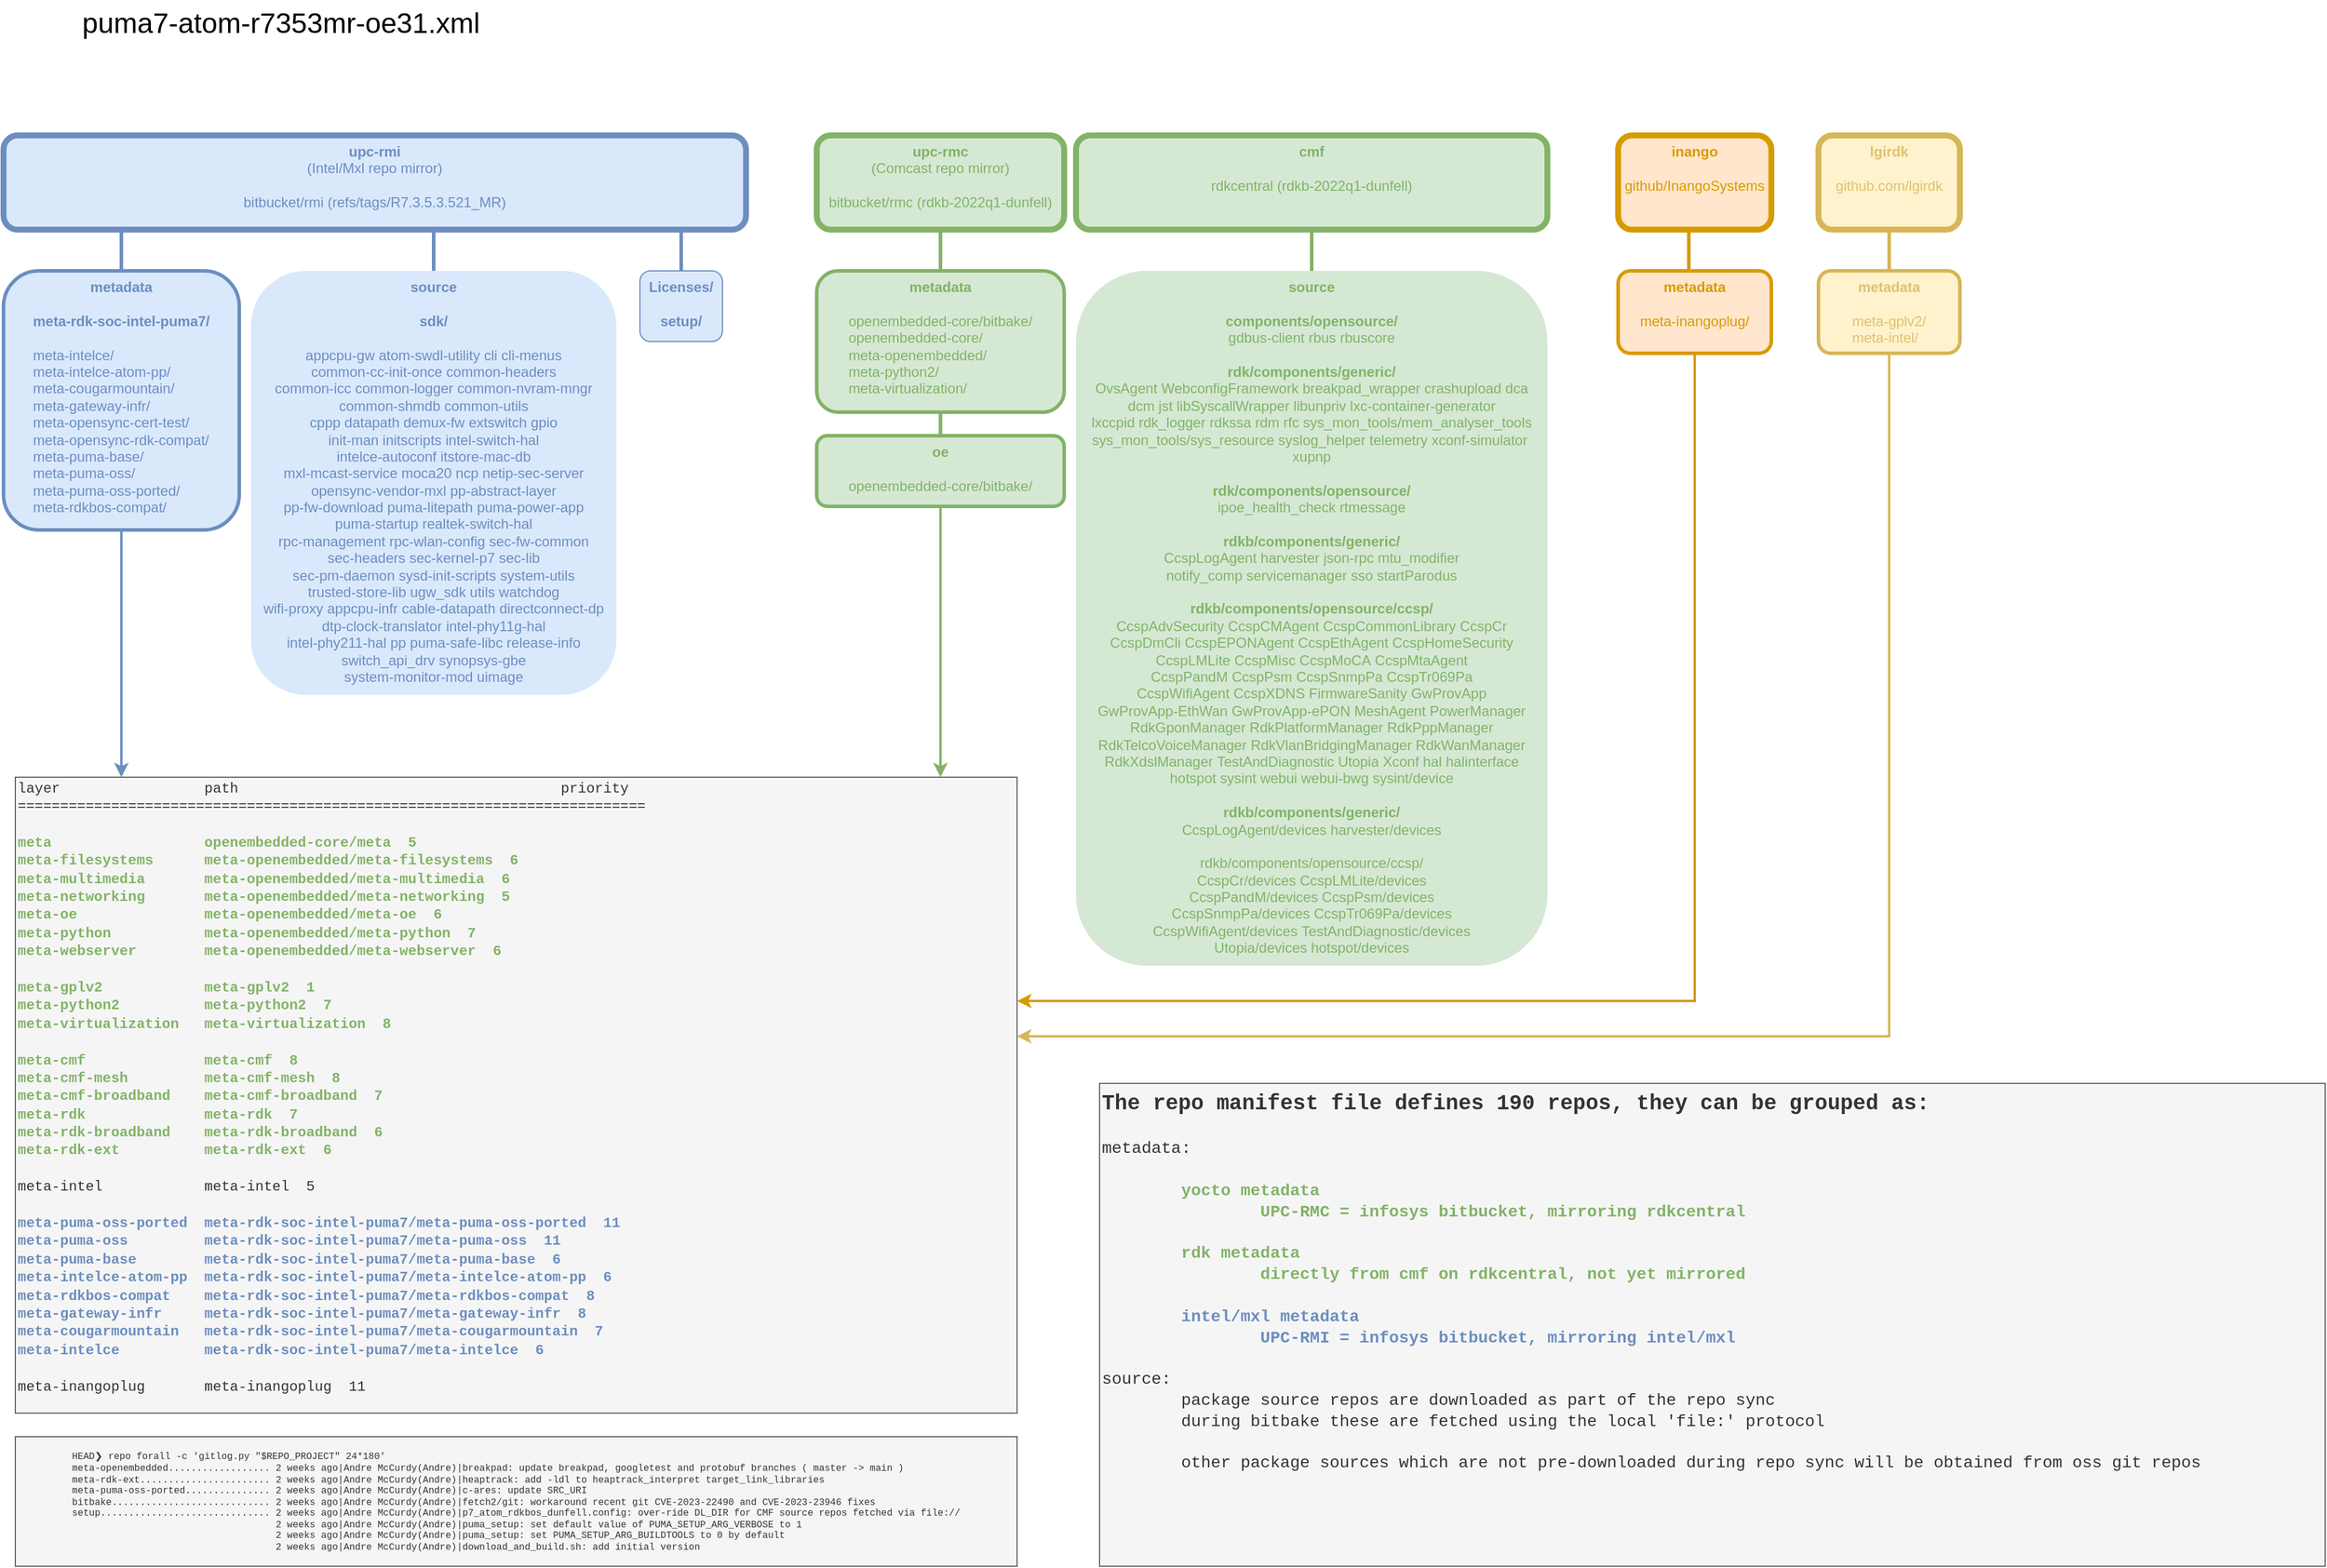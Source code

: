<mxfile version="26.2.2" pages="4">
  <diagram id="SCwRtNh7m2jCLs4KmN4t" name="manifest-atom">
    <mxGraphModel dx="4448" dy="3780" grid="1" gridSize="10" guides="1" tooltips="1" connect="1" arrows="1" fold="1" page="1" pageScale="1" pageWidth="1100" pageHeight="850" math="0" shadow="0">
      <root>
        <mxCell id="0" />
        <mxCell id="1" parent="0" />
        <mxCell id="JB4W--CDRO3y1J96a5zg-1" value="&lt;b&gt;lgirdk&lt;/b&gt;&lt;div&gt;&lt;br&gt;&lt;div&gt;github.com/lgirdk&lt;/div&gt;&lt;/div&gt;" style="rounded=1;whiteSpace=wrap;html=1;verticalAlign=top;strokeWidth=5;fillColor=#fff2cc;strokeColor=#d6b656;fontColor=light-dark(#dec26e, #ededed);" parent="1" vertex="1">
          <mxGeometry x="-590" y="-2415" width="120" height="80" as="geometry" />
        </mxCell>
        <mxCell id="JB4W--CDRO3y1J96a5zg-3" value="&lt;b&gt;upc-rmc&lt;/b&gt;&lt;div&gt;(Comcast repo mirror)&lt;/div&gt;&lt;div&gt;&lt;br&gt;&lt;div&gt;&lt;div&gt;bitbucket/rmc (&lt;span style=&quot;background-color: transparent;&quot;&gt;rdkb-2022q1-dunfell)&lt;/span&gt;&lt;/div&gt;&lt;/div&gt;&lt;/div&gt;" style="rounded=1;whiteSpace=wrap;html=1;verticalAlign=top;strokeWidth=5;fillColor=#d5e8d4;strokeColor=#82b366;fontColor=light-dark(#82b366, #ededed);" parent="1" vertex="1">
          <mxGeometry x="-1440" y="-2415" width="210" height="80" as="geometry" />
        </mxCell>
        <mxCell id="JB4W--CDRO3y1J96a5zg-4" value="&lt;b&gt;upc-rmi&lt;/b&gt;&lt;div&gt;(Intel/Mxl repo mirror)&lt;div&gt;&lt;br&gt;&lt;div&gt;bitbucket/rmi (&lt;span style=&quot;background-color: transparent;&quot;&gt;refs/tags/R7.3.5.3.521_MR)&lt;/span&gt;&lt;/div&gt;&lt;/div&gt;&lt;/div&gt;" style="rounded=1;whiteSpace=wrap;html=1;verticalAlign=top;strokeWidth=5;fillColor=#dae8fc;strokeColor=#6c8ebf;fontColor=light-dark(#6c8ebf, #ededed);" parent="1" vertex="1">
          <mxGeometry x="-2130" y="-2415" width="630" height="80" as="geometry" />
        </mxCell>
        <mxCell id="JB4W--CDRO3y1J96a5zg-5" value="&lt;b&gt;cmf&lt;/b&gt;&lt;div&gt;&lt;br&gt;&lt;div&gt;rdkcentral (&lt;span style=&quot;background-color: transparent;&quot;&gt;rdkb-2022q1-dunfell)&lt;/span&gt;&lt;/div&gt;&lt;/div&gt;" style="rounded=1;whiteSpace=wrap;html=1;verticalAlign=top;strokeWidth=5;fillColor=#d5e8d4;strokeColor=#82b366;fontColor=light-dark(#82b366, #ededed);" parent="1" vertex="1">
          <mxGeometry x="-1220" y="-2415" width="400" height="80" as="geometry" />
        </mxCell>
        <mxCell id="JB4W--CDRO3y1J96a5zg-7" value="&lt;b&gt;inango&lt;/b&gt;&lt;br&gt;&lt;div&gt;&lt;br&gt;&lt;div&gt;github/InangoSystems&lt;/div&gt;&lt;/div&gt;&lt;div&gt;&lt;br&gt;&lt;/div&gt;" style="rounded=1;whiteSpace=wrap;html=1;verticalAlign=top;strokeWidth=5;fillColor=#ffe6cc;strokeColor=#d79b00;fontColor=light-dark(#d79b00, #ededed);" parent="1" vertex="1">
          <mxGeometry x="-760" y="-2415" width="130" height="80" as="geometry" />
        </mxCell>
        <mxCell id="ZiwmfGuqBUQpRH041LdQ-8" value="" style="edgeStyle=orthogonalEdgeStyle;rounded=0;orthogonalLoop=1;jettySize=auto;html=1;fillColor=#fff2cc;strokeColor=#d6b656;strokeWidth=2;" edge="1" parent="1" source="JB4W--CDRO3y1J96a5zg-8" target="viVxv3WKHKFQd3w1aEIA-5">
          <mxGeometry relative="1" as="geometry">
            <mxPoint x="-530" y="-2155" as="targetPoint" />
            <Array as="points">
              <mxPoint x="-530" y="-1650" />
            </Array>
          </mxGeometry>
        </mxCell>
        <mxCell id="JB4W--CDRO3y1J96a5zg-8" value="&lt;div&gt;&lt;b&gt;metadata&lt;/b&gt;&lt;/div&gt;&lt;div&gt;&lt;br&gt;&lt;/div&gt;&lt;div style=&quot;text-align: left;&quot;&gt;&lt;span style=&quot;background-color: transparent;&quot;&gt;meta-gplv2/&lt;/span&gt;&lt;/div&gt;&lt;div style=&quot;text-align: left;&quot;&gt;meta-intel/&lt;/div&gt;" style="rounded=1;whiteSpace=wrap;html=1;verticalAlign=top;fillColor=#fff2cc;strokeColor=#d6b656;strokeWidth=3;fontColor=light-dark(#dec26e, #ededed);" parent="1" vertex="1">
          <mxGeometry x="-590" y="-2300" width="120" height="70" as="geometry" />
        </mxCell>
        <mxCell id="klQg9qCdkzRp1WcOre41-2" value="" style="edgeStyle=orthogonalEdgeStyle;rounded=0;orthogonalLoop=1;jettySize=auto;html=1;startArrow=none;startFill=0;endArrow=none;fillColor=#dae8fc;strokeColor=#6c8ebf;strokeWidth=3;fontColor=light-dark(#6c8ebf, #ededed);" edge="1" parent="1" source="JB4W--CDRO3y1J96a5zg-9" target="JB4W--CDRO3y1J96a5zg-4">
          <mxGeometry relative="1" as="geometry">
            <Array as="points">
              <mxPoint x="-2030" y="-2315" />
              <mxPoint x="-2030" y="-2315" />
            </Array>
          </mxGeometry>
        </mxCell>
        <mxCell id="ZiwmfGuqBUQpRH041LdQ-2" value="" style="edgeStyle=orthogonalEdgeStyle;rounded=0;orthogonalLoop=1;jettySize=auto;html=1;fillColor=#dae8fc;strokeColor=#6c8ebf;strokeWidth=2;" edge="1" parent="1" source="JB4W--CDRO3y1J96a5zg-9" target="viVxv3WKHKFQd3w1aEIA-5">
          <mxGeometry relative="1" as="geometry">
            <mxPoint x="-2030" y="-1920" as="targetPoint" />
            <Array as="points">
              <mxPoint x="-2030" y="-1930" />
              <mxPoint x="-2030" y="-1930" />
            </Array>
          </mxGeometry>
        </mxCell>
        <mxCell id="JB4W--CDRO3y1J96a5zg-9" value="&lt;div&gt;&lt;b&gt;metadata&lt;/b&gt;&lt;/div&gt;&lt;div&gt;&lt;br&gt;&lt;/div&gt;&lt;div&gt;&lt;b&gt;meta-rdk-soc-intel-puma7/&lt;/b&gt;&lt;/div&gt;&lt;div&gt;&lt;br&gt;&lt;/div&gt;&lt;div style=&quot;text-align: left;&quot;&gt;meta-intelce/&lt;/div&gt;&lt;div style=&quot;text-align: left;&quot;&gt;meta-intelce-atom-pp/&lt;/div&gt;&lt;div style=&quot;text-align: left;&quot;&gt;meta-cougarmountain/&lt;/div&gt;&lt;div style=&quot;text-align: left;&quot;&gt;meta-gateway-infr/&lt;/div&gt;&lt;div style=&quot;text-align: left;&quot;&gt;meta-opensync-cert-test/&lt;/div&gt;&lt;div style=&quot;text-align: left;&quot;&gt;meta-opensync-rdk-compat/&lt;/div&gt;&lt;div style=&quot;text-align: left;&quot;&gt;meta-puma-base/&lt;/div&gt;&lt;div style=&quot;text-align: left;&quot;&gt;meta-puma-oss/&lt;/div&gt;&lt;div style=&quot;text-align: left;&quot;&gt;meta-puma-oss-ported/&lt;/div&gt;&lt;div style=&quot;text-align: left;&quot;&gt;meta-rdkbos-compat/&lt;/div&gt;" style="rounded=1;whiteSpace=wrap;html=1;align=center;verticalAlign=top;fillColor=#dae8fc;strokeColor=#6c8ebf;strokeWidth=3;fontColor=light-dark(#6c8ebf, #ededed);" parent="1" vertex="1">
          <mxGeometry x="-2130" y="-2300" width="200" height="220" as="geometry" />
        </mxCell>
        <mxCell id="JB4W--CDRO3y1J96a5zg-10" value="&lt;div&gt;&lt;b&gt;source&lt;/b&gt;&lt;/div&gt;&lt;div&gt;&lt;br&gt;&lt;/div&gt;&lt;b&gt;sdk/&lt;/b&gt;&lt;div&gt;&lt;div&gt;&lt;br&gt;&lt;/div&gt;&lt;div&gt;appcpu-gw&amp;nbsp;&lt;span style=&quot;background-color: transparent;&quot;&gt;atom-swdl-utility&amp;nbsp;&lt;/span&gt;&lt;span style=&quot;background-color: transparent;&quot;&gt;cli&amp;nbsp;&lt;/span&gt;&lt;span style=&quot;background-color: transparent;&quot;&gt;cli-menus&lt;/span&gt;&lt;/div&gt;&lt;div&gt;&lt;span style=&quot;background-color: transparent;&quot;&gt;common-cc-init-once&amp;nbsp;&lt;/span&gt;&lt;span style=&quot;background-color: transparent;&quot;&gt;common-headers&lt;/span&gt;&lt;/div&gt;&lt;div&gt;common-icc&amp;nbsp;&lt;span style=&quot;background-color: transparent;&quot;&gt;common-logger&amp;nbsp;&lt;/span&gt;&lt;span style=&quot;background-color: transparent;&quot;&gt;common-nvram-mngr&lt;/span&gt;&lt;/div&gt;&lt;div&gt;&lt;span style=&quot;background-color: transparent;&quot;&gt;common-shmdb&amp;nbsp;&lt;/span&gt;&lt;span style=&quot;background-color: transparent;&quot;&gt;common-utils&lt;/span&gt;&lt;/div&gt;&lt;div&gt;cppp&amp;nbsp;&lt;span style=&quot;background-color: transparent;&quot;&gt;datapath&amp;nbsp;&lt;/span&gt;&lt;span style=&quot;background-color: transparent;&quot;&gt;demux-fw&amp;nbsp;&lt;/span&gt;&lt;span style=&quot;background-color: transparent;&quot;&gt;extswitch&amp;nbsp;&lt;/span&gt;&lt;span style=&quot;background-color: transparent;&quot;&gt;gpio&lt;/span&gt;&lt;/div&gt;&lt;div&gt;&lt;span style=&quot;background-color: transparent;&quot;&gt;init-man&amp;nbsp;&lt;/span&gt;&lt;span style=&quot;background-color: transparent;&quot;&gt;initscripts&amp;nbsp;&lt;/span&gt;&lt;span style=&quot;background-color: transparent;&quot;&gt;intel-switch-hal&lt;/span&gt;&lt;/div&gt;&lt;div&gt;intelce-autoconf&amp;nbsp;&lt;span style=&quot;background-color: transparent;&quot;&gt;itstore-mac-db&lt;/span&gt;&lt;/div&gt;&lt;div&gt;&lt;span style=&quot;background-color: transparent;&quot;&gt;mxl-mcast-service&amp;nbsp;&lt;/span&gt;&lt;span style=&quot;background-color: transparent;&quot;&gt;moca20&amp;nbsp;&lt;/span&gt;&lt;span style=&quot;background-color: transparent;&quot;&gt;ncp&amp;nbsp;&lt;/span&gt;&lt;span style=&quot;background-color: transparent;&quot;&gt;netip-sec-server&lt;/span&gt;&lt;/div&gt;&lt;div&gt;opensync-vendor-mxl&amp;nbsp;&lt;span style=&quot;background-color: transparent;&quot;&gt;pp-abstract-layer&lt;/span&gt;&lt;/div&gt;&lt;div&gt;&lt;span style=&quot;background-color: transparent;&quot;&gt;pp-fw-download&amp;nbsp;&lt;/span&gt;&lt;span style=&quot;background-color: transparent;&quot;&gt;puma-litepath&amp;nbsp;&lt;/span&gt;&lt;span style=&quot;background-color: transparent;&quot;&gt;puma-power-app&lt;/span&gt;&lt;/div&gt;&lt;div&gt;puma-startup&amp;nbsp;&lt;span style=&quot;background-color: transparent;&quot;&gt;realtek-switch-hal&lt;/span&gt;&lt;/div&gt;&lt;div&gt;&lt;span style=&quot;background-color: transparent;&quot;&gt;rpc-management&amp;nbsp;&lt;/span&gt;&lt;span style=&quot;background-color: transparent;&quot;&gt;rpc-wlan-config&amp;nbsp;&lt;/span&gt;&lt;span style=&quot;background-color: transparent;&quot;&gt;sec-fw-common&lt;/span&gt;&lt;/div&gt;&lt;div&gt;sec-headers&amp;nbsp;&lt;span style=&quot;background-color: transparent;&quot;&gt;sec-kernel-p7&amp;nbsp;&lt;/span&gt;&lt;span style=&quot;background-color: transparent;&quot;&gt;sec-lib&lt;/span&gt;&lt;/div&gt;&lt;div&gt;&lt;span style=&quot;background-color: transparent;&quot;&gt;sec-pm-daemon&amp;nbsp;&lt;/span&gt;&lt;span style=&quot;background-color: transparent;&quot;&gt;sysd-init-scripts&amp;nbsp;&lt;/span&gt;&lt;span style=&quot;background-color: transparent;&quot;&gt;system-utils&lt;/span&gt;&lt;/div&gt;&lt;div&gt;trusted-store-lib&amp;nbsp;&lt;span style=&quot;background-color: transparent;&quot;&gt;ugw_sdk&amp;nbsp;&lt;/span&gt;&lt;span style=&quot;background-color: transparent;&quot;&gt;utils&amp;nbsp;&lt;/span&gt;&lt;span style=&quot;background-color: transparent;&quot;&gt;watchdog&lt;/span&gt;&lt;/div&gt;&lt;div&gt;&lt;span style=&quot;background-color: transparent;&quot;&gt;wifi-proxy&amp;nbsp;&lt;/span&gt;&lt;span style=&quot;background-color: transparent;&quot;&gt;appcpu-infr&amp;nbsp;&lt;/span&gt;&lt;span style=&quot;background-color: transparent;&quot;&gt;cable-datapath&amp;nbsp;&lt;/span&gt;&lt;span style=&quot;background-color: transparent;&quot;&gt;directconnect-dp&lt;/span&gt;&lt;/div&gt;&lt;div&gt;dtp-clock-translator&amp;nbsp;&lt;span style=&quot;background-color: transparent;&quot;&gt;intel-phy11g-hal&lt;/span&gt;&lt;/div&gt;&lt;div&gt;&lt;span style=&quot;background-color: transparent;&quot;&gt;intel-phy211-hal&amp;nbsp;&lt;/span&gt;&lt;span style=&quot;background-color: transparent;&quot;&gt;pp&amp;nbsp;&lt;/span&gt;&lt;span style=&quot;background-color: transparent;&quot;&gt;puma-safe-libc&amp;nbsp;&lt;/span&gt;&lt;span style=&quot;background-color: transparent;&quot;&gt;release-info&lt;/span&gt;&lt;/div&gt;&lt;div&gt;switch_api_drv&amp;nbsp;&lt;span style=&quot;background-color: transparent;&quot;&gt;synopsys-gbe&lt;/span&gt;&lt;/div&gt;&lt;div&gt;&lt;span style=&quot;background-color: transparent;&quot;&gt;system-monitor-mod&amp;nbsp;&lt;/span&gt;&lt;span style=&quot;background-color: transparent;&quot;&gt;uimage&lt;/span&gt;&lt;/div&gt;&lt;/div&gt;" style="rounded=1;whiteSpace=wrap;html=1;verticalAlign=top;fillColor=#dae8fc;strokeColor=none;fontColor=light-dark(#6c8ebf, #ededed);" parent="1" vertex="1">
          <mxGeometry x="-1920" y="-2300" width="310" height="360" as="geometry" />
        </mxCell>
        <mxCell id="ZiwmfGuqBUQpRH041LdQ-6" value="" style="edgeStyle=orthogonalEdgeStyle;rounded=0;orthogonalLoop=1;jettySize=auto;html=1;fillColor=#ffe6cc;strokeColor=#d79b00;strokeWidth=2;" edge="1" parent="1" source="JB4W--CDRO3y1J96a5zg-11" target="viVxv3WKHKFQd3w1aEIA-5">
          <mxGeometry relative="1" as="geometry">
            <mxPoint x="-695" y="-2155" as="targetPoint" />
            <Array as="points">
              <mxPoint x="-695" y="-1680" />
            </Array>
          </mxGeometry>
        </mxCell>
        <mxCell id="JB4W--CDRO3y1J96a5zg-11" value="&lt;b&gt;metadata&lt;/b&gt;&lt;div&gt;&lt;br&gt;&lt;/div&gt;&lt;div&gt;&lt;div&gt;meta-inangoplug/&lt;/div&gt;&lt;/div&gt;" style="rounded=1;whiteSpace=wrap;html=1;verticalAlign=top;fillColor=#ffe6cc;strokeColor=#d79b00;strokeWidth=3;fontColor=light-dark(#d79b00, #ededed);" parent="1" vertex="1">
          <mxGeometry x="-760" y="-2300" width="130" height="70" as="geometry" />
        </mxCell>
        <mxCell id="JB4W--CDRO3y1J96a5zg-12" value="&lt;b&gt;source&lt;/b&gt;&lt;div&gt;&lt;br&gt;&lt;/div&gt;&lt;div&gt;&lt;div&gt;&lt;b&gt;components/opensource/&lt;/b&gt;&lt;/div&gt;&lt;div&gt;&lt;span style=&quot;background-color: transparent;&quot;&gt;gdbus-client&amp;nbsp;&lt;/span&gt;&lt;span style=&quot;background-color: transparent;&quot;&gt;rbus&amp;nbsp;&lt;/span&gt;&lt;span style=&quot;background-color: transparent;&quot;&gt;rbuscore&lt;/span&gt;&lt;/div&gt;&lt;div&gt;&lt;br&gt;&lt;/div&gt;&lt;div&gt;&lt;span style=&quot;background-color: transparent;&quot;&gt;&lt;b&gt;rdk/components/generic/&lt;/b&gt;&lt;/span&gt;&lt;/div&gt;&lt;div&gt;&lt;span style=&quot;background-color: transparent;&quot;&gt;OvsAgent WebconfigFramework breakpad_wrapper&amp;nbsp;&lt;/span&gt;&lt;span style=&quot;background-color: transparent;&quot;&gt;crashupload dca&lt;/span&gt;&lt;/div&gt;&lt;div&gt;&lt;span style=&quot;background-color: transparent;&quot;&gt;dcm jst libSyscallWrapper&amp;nbsp;&lt;/span&gt;&lt;span style=&quot;background-color: transparent;&quot;&gt;libunpriv lxc-container-generator&lt;/span&gt;&lt;/div&gt;&lt;div&gt;&lt;span style=&quot;background-color: transparent;&quot;&gt;lxccpid&amp;nbsp;&lt;/span&gt;&lt;span style=&quot;background-color: transparent;&quot;&gt;rdk_logger&amp;nbsp;&lt;/span&gt;&lt;span style=&quot;background-color: transparent;&quot;&gt;rdkssa rdm rfc sys_mon_tools/mem_analyser_tools&lt;/span&gt;&lt;/div&gt;&lt;div&gt;&lt;span style=&quot;background-color: transparent;&quot;&gt;sys_mon_tools/sys_resource syslog_helper&amp;nbsp;&lt;/span&gt;&lt;span style=&quot;background-color: transparent;&quot;&gt;telemetry xconf-simulator&amp;nbsp;&lt;/span&gt;&lt;/div&gt;&lt;div&gt;&lt;span style=&quot;background-color: transparent;&quot;&gt;xupnp&lt;/span&gt;&lt;/div&gt;&lt;div&gt;&lt;br&gt;&lt;/div&gt;&lt;div&gt;&lt;b&gt;rdk/components/opensource/&lt;/b&gt;&lt;/div&gt;&lt;div&gt;&lt;span style=&quot;background-color: transparent;&quot;&gt;ipoe_health_check&amp;nbsp;&lt;/span&gt;&lt;span style=&quot;background-color: transparent;&quot;&gt;rtmessage&lt;/span&gt;&lt;/div&gt;&lt;div&gt;&lt;br&gt;&lt;/div&gt;&lt;div&gt;&lt;b&gt;rdkb/components/generic/&lt;/b&gt;&lt;/div&gt;&lt;div&gt;&lt;span style=&quot;background-color: transparent;&quot;&gt;CcspLogAgent&amp;nbsp;&lt;/span&gt;&lt;span style=&quot;background-color: transparent;&quot;&gt;harvester&amp;nbsp;&lt;/span&gt;&lt;span style=&quot;background-color: transparent;&quot;&gt;json-rpc&amp;nbsp;&lt;/span&gt;&lt;span style=&quot;background-color: transparent;&quot;&gt;mtu_modifier&lt;/span&gt;&lt;/div&gt;&lt;div&gt;notify_comp&amp;nbsp;&lt;span style=&quot;background-color: transparent;&quot;&gt;servicemanager&amp;nbsp;&lt;/span&gt;&lt;span style=&quot;background-color: transparent;&quot;&gt;sso&amp;nbsp;&lt;/span&gt;&lt;span style=&quot;background-color: transparent;&quot;&gt;startParodus&lt;/span&gt;&lt;/div&gt;&lt;div&gt;&lt;br&gt;&lt;/div&gt;&lt;div&gt;&lt;b&gt;rdkb/components/opensource/ccsp/&lt;/b&gt;&lt;/div&gt;&lt;div&gt;&lt;span style=&quot;background-color: transparent;&quot;&gt;CcspAdvSecurity&amp;nbsp;&lt;/span&gt;&lt;span style=&quot;background-color: transparent;&quot;&gt;CcspCMAgent&amp;nbsp;&lt;/span&gt;&lt;span style=&quot;background-color: transparent;&quot;&gt;CcspCommonLibrary&amp;nbsp;&lt;/span&gt;&lt;span style=&quot;background-color: transparent;&quot;&gt;CcspCr&lt;/span&gt;&lt;/div&gt;&lt;div&gt;CcspDmCli&amp;nbsp;&lt;span style=&quot;background-color: transparent;&quot;&gt;CcspEPONAgent&amp;nbsp;&lt;/span&gt;&lt;span style=&quot;background-color: transparent;&quot;&gt;CcspEthAgent&amp;nbsp;&lt;/span&gt;&lt;span style=&quot;background-color: transparent;&quot;&gt;CcspHomeSecurity&lt;/span&gt;&lt;/div&gt;&lt;div&gt;CcspLMLite&amp;nbsp;&lt;span style=&quot;background-color: transparent;&quot;&gt;CcspMisc&amp;nbsp;&lt;/span&gt;&lt;span style=&quot;background-color: transparent;&quot;&gt;CcspMoCA&amp;nbsp;&lt;/span&gt;&lt;span style=&quot;background-color: transparent;&quot;&gt;CcspMtaAgent&lt;/span&gt;&lt;/div&gt;&lt;div&gt;CcspPandM&amp;nbsp;&lt;span style=&quot;background-color: transparent;&quot;&gt;CcspPsm&amp;nbsp;&lt;/span&gt;&lt;span style=&quot;background-color: transparent;&quot;&gt;CcspSnmpPa&amp;nbsp;&lt;/span&gt;&lt;span style=&quot;background-color: transparent;&quot;&gt;CcspTr069Pa&lt;/span&gt;&lt;/div&gt;&lt;div&gt;CcspWifiAgent&amp;nbsp;&lt;span style=&quot;background-color: transparent;&quot;&gt;CcspXDNS&amp;nbsp;&lt;/span&gt;&lt;span style=&quot;background-color: transparent;&quot;&gt;FirmwareSanity&amp;nbsp;&lt;/span&gt;&lt;span style=&quot;background-color: transparent;&quot;&gt;GwProvApp&lt;/span&gt;&lt;/div&gt;&lt;div&gt;GwProvApp-EthWan&amp;nbsp;&lt;span style=&quot;background-color: transparent;&quot;&gt;GwProvApp-ePON&amp;nbsp;&lt;/span&gt;&lt;span style=&quot;background-color: transparent;&quot;&gt;MeshAgent&amp;nbsp;&lt;/span&gt;&lt;span style=&quot;background-color: transparent;&quot;&gt;PowerManager&lt;/span&gt;&lt;/div&gt;&lt;div&gt;RdkGponManager&amp;nbsp;&lt;span style=&quot;background-color: transparent;&quot;&gt;RdkPlatformManager&amp;nbsp;&lt;/span&gt;&lt;span style=&quot;background-color: transparent;&quot;&gt;RdkPppManager&lt;/span&gt;&lt;/div&gt;&lt;div&gt;&lt;span style=&quot;background-color: transparent;&quot;&gt;RdkTelcoVoiceManager&amp;nbsp;&lt;/span&gt;&lt;span style=&quot;background-color: transparent;&quot;&gt;RdkVlanBridgingManager&amp;nbsp;&lt;/span&gt;&lt;span style=&quot;background-color: transparent;&quot;&gt;RdkWanManager&lt;/span&gt;&lt;/div&gt;&lt;div&gt;&lt;span style=&quot;background-color: transparent;&quot;&gt;RdkXdslManager&amp;nbsp;&lt;/span&gt;&lt;span style=&quot;background-color: transparent;&quot;&gt;TestAndDiagnostic&amp;nbsp;&lt;/span&gt;&lt;span style=&quot;background-color: transparent;&quot;&gt;Utopia&amp;nbsp;&lt;/span&gt;&lt;span style=&quot;background-color: transparent;&quot;&gt;Xconf&amp;nbsp;&lt;/span&gt;&lt;span style=&quot;background-color: transparent;&quot;&gt;hal&amp;nbsp;&lt;/span&gt;&lt;span style=&quot;background-color: transparent;&quot;&gt;halinterface&lt;/span&gt;&lt;/div&gt;&lt;div&gt;&lt;span style=&quot;background-color: transparent;&quot;&gt;hotspot&amp;nbsp;&lt;/span&gt;&lt;span style=&quot;background-color: transparent;&quot;&gt;sysint&amp;nbsp;&lt;/span&gt;&lt;span style=&quot;background-color: transparent;&quot;&gt;webui&amp;nbsp;&lt;/span&gt;&lt;span style=&quot;background-color: transparent;&quot;&gt;webui-bwg&amp;nbsp;&lt;/span&gt;&lt;span style=&quot;background-color: transparent;&quot;&gt;sysint/device&lt;/span&gt;&lt;/div&gt;&lt;div&gt;&lt;br&gt;&lt;/div&gt;&lt;div&gt;&lt;span style=&quot;background-color: transparent;&quot;&gt;&lt;b&gt;rdkb/components/generic/&lt;/b&gt;&lt;/span&gt;&lt;/div&gt;&lt;div&gt;&lt;span style=&quot;background-color: transparent;&quot;&gt;CcspLogAgent/devices&amp;nbsp;&lt;/span&gt;&lt;span style=&quot;background-color: transparent;&quot;&gt;harvester/devices&lt;/span&gt;&lt;/div&gt;&lt;div&gt;&lt;br&gt;&lt;/div&gt;&lt;div&gt;rdkb/components/opensource/ccsp/&lt;/div&gt;&lt;div&gt;&lt;span style=&quot;background-color: transparent;&quot;&gt;CcspCr/devices&amp;nbsp;&lt;/span&gt;&lt;span style=&quot;background-color: transparent;&quot;&gt;CcspLMLite/devices&lt;/span&gt;&lt;/div&gt;&lt;div&gt;CcspPandM/devices&amp;nbsp;&lt;span style=&quot;background-color: transparent;&quot;&gt;CcspPsm/devices&lt;/span&gt;&lt;/div&gt;&lt;div&gt;CcspSnmpPa/devices&amp;nbsp;&lt;span style=&quot;background-color: transparent;&quot;&gt;CcspTr069Pa/devices&lt;/span&gt;&lt;/div&gt;&lt;div&gt;CcspWifiAgent/devices&amp;nbsp;&lt;span style=&quot;background-color: transparent;&quot;&gt;TestAndDiagnostic/devices&lt;/span&gt;&lt;/div&gt;&lt;div&gt;Utopia/devices&amp;nbsp;&lt;span style=&quot;background-color: transparent;&quot;&gt;hotspot/devices&lt;/span&gt;&lt;/div&gt;&lt;/div&gt;" style="rounded=1;whiteSpace=wrap;html=1;verticalAlign=top;fillColor=#d5e8d4;strokeColor=none;fontColor=light-dark(#82b366, #ededed);" parent="1" vertex="1">
          <mxGeometry x="-1220" y="-2300" width="400" height="590" as="geometry" />
        </mxCell>
        <mxCell id="JB4W--CDRO3y1J96a5zg-14" value="&lt;b&gt;metadata&lt;/b&gt;&lt;div&gt;&lt;br&gt;&lt;/div&gt;&lt;div&gt;&lt;div style=&quot;text-align: left;&quot;&gt;&lt;span style=&quot;background-color: transparent;&quot;&gt;openembedded-core/&lt;/span&gt;bitbake/&lt;/div&gt;&lt;div style=&quot;text-align: left;&quot;&gt;openembedded-core/&lt;/div&gt;&lt;div style=&quot;text-align: left;&quot;&gt;meta-openembedded/&lt;/div&gt;&lt;div style=&quot;text-align: left;&quot;&gt;meta-python2/&lt;/div&gt;&lt;div style=&quot;text-align: left;&quot;&gt;meta-virtualization/&lt;/div&gt;&lt;/div&gt;" style="rounded=1;whiteSpace=wrap;html=1;verticalAlign=top;fillColor=#d5e8d4;strokeColor=#82b366;strokeWidth=3;fontColor=light-dark(#82b366, #ededed);" parent="1" vertex="1">
          <mxGeometry x="-1440" y="-2300" width="210" height="120" as="geometry" />
        </mxCell>
        <mxCell id="klQg9qCdkzRp1WcOre41-1" value="puma7-atom-r7353mr-oe31.xml" style="text;html=1;align=center;verticalAlign=middle;resizable=0;points=[];autosize=1;strokeColor=none;fillColor=none;fontSize=24;" vertex="1" parent="1">
          <mxGeometry x="-2075" y="-2530" width="360" height="40" as="geometry" />
        </mxCell>
        <mxCell id="klQg9qCdkzRp1WcOre41-4" value="" style="edgeStyle=orthogonalEdgeStyle;rounded=0;orthogonalLoop=1;jettySize=auto;html=1;startArrow=none;startFill=0;endArrow=none;fillColor=#dae8fc;strokeColor=#6c8ebf;strokeWidth=3;fontColor=light-dark(#6c8ebf, #ededed);" edge="1" parent="1" source="JB4W--CDRO3y1J96a5zg-10" target="JB4W--CDRO3y1J96a5zg-4">
          <mxGeometry relative="1" as="geometry">
            <mxPoint x="-2020" y="-2290" as="sourcePoint" />
            <mxPoint x="-2020" y="-2325" as="targetPoint" />
            <Array as="points">
              <mxPoint x="-1765" y="-2260" />
              <mxPoint x="-1765" y="-2260" />
            </Array>
          </mxGeometry>
        </mxCell>
        <mxCell id="klQg9qCdkzRp1WcOre41-5" value="" style="edgeStyle=orthogonalEdgeStyle;rounded=0;orthogonalLoop=1;jettySize=auto;html=1;startArrow=none;startFill=0;endArrow=none;fillColor=#d5e8d4;strokeColor=#82b366;strokeWidth=3;fontColor=light-dark(#82b366, #ededed);" edge="1" parent="1" source="JB4W--CDRO3y1J96a5zg-14" target="JB4W--CDRO3y1J96a5zg-3">
          <mxGeometry relative="1" as="geometry">
            <mxPoint x="-1880" y="-2280" as="sourcePoint" />
            <mxPoint x="-1880" y="-2315" as="targetPoint" />
            <Array as="points">
              <mxPoint x="-1400" y="-2300" />
              <mxPoint x="-1400" y="-2300" />
            </Array>
          </mxGeometry>
        </mxCell>
        <mxCell id="klQg9qCdkzRp1WcOre41-6" value="" style="edgeStyle=orthogonalEdgeStyle;rounded=0;orthogonalLoop=1;jettySize=auto;html=1;startArrow=none;startFill=0;endArrow=none;fillColor=#d5e8d4;strokeColor=#82b366;strokeWidth=3;fontColor=light-dark(#82b366, #ededed);" edge="1" parent="1" source="JB4W--CDRO3y1J96a5zg-12" target="JB4W--CDRO3y1J96a5zg-5">
          <mxGeometry relative="1" as="geometry">
            <mxPoint x="-1870" y="-2270" as="sourcePoint" />
            <mxPoint x="-1870" y="-2305" as="targetPoint" />
            <Array as="points">
              <mxPoint x="-1080" y="-2210" />
              <mxPoint x="-1080" y="-2210" />
            </Array>
          </mxGeometry>
        </mxCell>
        <mxCell id="klQg9qCdkzRp1WcOre41-7" value="" style="edgeStyle=orthogonalEdgeStyle;rounded=0;orthogonalLoop=1;jettySize=auto;html=1;startArrow=none;startFill=0;endArrow=none;fillColor=#ffe6cc;strokeColor=#d79b00;strokeWidth=3;fontColor=light-dark(#d79b00, #ededed);" edge="1" parent="1" source="JB4W--CDRO3y1J96a5zg-11" target="JB4W--CDRO3y1J96a5zg-7">
          <mxGeometry relative="1" as="geometry">
            <mxPoint x="-1850" y="-2260" as="sourcePoint" />
            <mxPoint x="-1850" y="-2295" as="targetPoint" />
            <Array as="points">
              <mxPoint x="-700" y="-2330" />
              <mxPoint x="-700" y="-2330" />
            </Array>
          </mxGeometry>
        </mxCell>
        <mxCell id="klQg9qCdkzRp1WcOre41-8" value="" style="edgeStyle=orthogonalEdgeStyle;rounded=0;orthogonalLoop=1;jettySize=auto;html=1;startArrow=none;startFill=0;endArrow=none;fillColor=#fff2cc;strokeColor=#d6b656;strokeWidth=3;fontColor=light-dark(#dec26e, #ededed);" edge="1" parent="1" source="JB4W--CDRO3y1J96a5zg-8" target="JB4W--CDRO3y1J96a5zg-1">
          <mxGeometry relative="1" as="geometry">
            <mxPoint x="-1830" y="-2250" as="sourcePoint" />
            <mxPoint x="-1830" y="-2285" as="targetPoint" />
            <Array as="points">
              <mxPoint x="-530" y="-2320" />
              <mxPoint x="-530" y="-2320" />
            </Array>
          </mxGeometry>
        </mxCell>
        <mxCell id="TAsrdOueU6-JRDM0Ly6Q-1" value="&lt;div&gt;&lt;b&gt;Licenses/&lt;/b&gt;&lt;/div&gt;&lt;div&gt;&lt;b&gt;&lt;br&gt;&lt;/b&gt;&lt;/div&gt;&lt;div&gt;&lt;b&gt;setup/&lt;/b&gt;&lt;/div&gt;" style="rounded=1;whiteSpace=wrap;html=1;verticalAlign=top;fillColor=#dae8fc;strokeColor=#6c8ebf;fontColor=light-dark(#6c8ebf, #ededed);" vertex="1" parent="1">
          <mxGeometry x="-1590" y="-2300" width="70" height="60" as="geometry" />
        </mxCell>
        <mxCell id="TAsrdOueU6-JRDM0Ly6Q-2" value="" style="edgeStyle=orthogonalEdgeStyle;rounded=0;orthogonalLoop=1;jettySize=auto;html=1;startArrow=none;startFill=0;endArrow=none;fillColor=#dae8fc;strokeColor=#6c8ebf;strokeWidth=3;fontColor=light-dark(#6c8ebf, #ededed);" edge="1" parent="1" source="TAsrdOueU6-JRDM0Ly6Q-1" target="JB4W--CDRO3y1J96a5zg-4">
          <mxGeometry relative="1" as="geometry">
            <mxPoint x="-1755" y="-2290" as="sourcePoint" />
            <mxPoint x="-1755" y="-2325" as="targetPoint" />
            <Array as="points">
              <mxPoint x="-1555" y="-2320" />
              <mxPoint x="-1555" y="-2320" />
            </Array>
          </mxGeometry>
        </mxCell>
        <mxCell id="viVxv3WKHKFQd3w1aEIA-4" value="&lt;div style=&quot;text-wrap-mode: nowrap; font-family: &amp;quot;Courier New&amp;quot;; font-size: 8px; text-align: left;&quot;&gt;HEAD❯ repo forall -c &#39;gitlog.py &quot;$REPO_PROJECT&quot; 24*180&#39;&lt;/div&gt;&lt;div style=&quot;text-wrap-mode: nowrap; font-family: &amp;quot;Courier New&amp;quot;; font-size: 8px; text-align: left;&quot;&gt;meta-openembedded.................. 2 weeks ago|Andre McCurdy(Andre)|breakpad: update breakpad, googletest and protobuf branches ( master -&amp;gt; main )&lt;/div&gt;&lt;div style=&quot;text-wrap-mode: nowrap; font-family: &amp;quot;Courier New&amp;quot;; font-size: 8px; text-align: left;&quot;&gt;meta-rdk-ext....................... 2 weeks ago|Andre McCurdy(Andre)|heaptrack: add -ldl to heaptrack_interpret target_link_libraries&lt;/div&gt;&lt;div style=&quot;text-wrap-mode: nowrap; font-family: &amp;quot;Courier New&amp;quot;; font-size: 8px; text-align: left;&quot;&gt;meta-puma-oss-ported............... 2 weeks ago|Andre McCurdy(Andre)|c-ares: update SRC_URI&lt;/div&gt;&lt;div style=&quot;text-wrap-mode: nowrap; font-family: &amp;quot;Courier New&amp;quot;; font-size: 8px; text-align: left;&quot;&gt;bitbake............................ 2 weeks ago|Andre McCurdy(Andre)|fetch2/git: workaround recent git CVE-2023-22490 and CVE-2023-23946 fixes&lt;/div&gt;&lt;div style=&quot;text-wrap-mode: nowrap; font-family: &amp;quot;Courier New&amp;quot;; font-size: 8px; text-align: left;&quot;&gt;setup.............................. 2 weeks ago|Andre McCurdy(Andre)|p7_atom_rdkbos_dunfell.config: over-ride DL_DIR for CMF source repos fetched via file://&lt;/div&gt;&lt;div style=&quot;text-wrap-mode: nowrap; font-family: &amp;quot;Courier New&amp;quot;; font-size: 8px; text-align: left;&quot;&gt;&amp;nbsp; &amp;nbsp; &amp;nbsp; &amp;nbsp; &amp;nbsp; &amp;nbsp; &amp;nbsp; &amp;nbsp; &amp;nbsp; &amp;nbsp; &amp;nbsp; &amp;nbsp; &amp;nbsp; &amp;nbsp; &amp;nbsp; &amp;nbsp; &amp;nbsp; &amp;nbsp; 2 weeks ago|Andre McCurdy(Andre)|puma_setup: set default value of PUMA_SETUP_ARG_VERBOSE to 1&lt;/div&gt;&lt;div style=&quot;text-wrap-mode: nowrap; font-family: &amp;quot;Courier New&amp;quot;; font-size: 8px; text-align: left;&quot;&gt;&amp;nbsp; &amp;nbsp; &amp;nbsp; &amp;nbsp; &amp;nbsp; &amp;nbsp; &amp;nbsp; &amp;nbsp; &amp;nbsp; &amp;nbsp; &amp;nbsp; &amp;nbsp; &amp;nbsp; &amp;nbsp; &amp;nbsp; &amp;nbsp; &amp;nbsp; &amp;nbsp; 2 weeks ago|Andre McCurdy(Andre)|puma_setup: set PUMA_SETUP_ARG_BUILDTOOLS to 0 by default&lt;/div&gt;&lt;div style=&quot;text-wrap-mode: nowrap; font-family: &amp;quot;Courier New&amp;quot;; font-size: 8px; text-align: left;&quot;&gt;&amp;nbsp; &amp;nbsp; &amp;nbsp; &amp;nbsp; &amp;nbsp; &amp;nbsp; &amp;nbsp; &amp;nbsp; &amp;nbsp; &amp;nbsp; &amp;nbsp; &amp;nbsp; &amp;nbsp; &amp;nbsp; &amp;nbsp; &amp;nbsp; &amp;nbsp; &amp;nbsp; 2 weeks ago|Andre McCurdy(Andre)|download_and_build.sh: add initial version&lt;/div&gt;" style="rounded=0;whiteSpace=wrap;html=1;strokeColor=#666666;fillColor=#f5f5f5;fontColor=#333333;" vertex="1" parent="1">
          <mxGeometry x="-2120" y="-1310" width="850" height="110" as="geometry" />
        </mxCell>
        <mxCell id="viVxv3WKHKFQd3w1aEIA-5" value="&lt;div&gt;&lt;font face=&quot;Courier New&quot;&gt;layer&amp;nbsp; &amp;nbsp; &amp;nbsp; &amp;nbsp; &amp;nbsp; &amp;nbsp; &amp;nbsp; &amp;nbsp; &amp;nbsp;path&amp;nbsp; &amp;nbsp; &amp;nbsp; &amp;nbsp; &amp;nbsp; &amp;nbsp; &amp;nbsp; &amp;nbsp; &amp;nbsp; &amp;nbsp; &amp;nbsp; &amp;nbsp; &amp;nbsp; &amp;nbsp; &amp;nbsp; &amp;nbsp; &amp;nbsp; &amp;nbsp; &amp;nbsp; priority&lt;/font&gt;&lt;/div&gt;&lt;div&gt;&lt;font face=&quot;Courier New&quot;&gt;==========================================================================&lt;/font&gt;&lt;/div&gt;&lt;div&gt;&lt;font face=&quot;Courier New&quot;&gt;&lt;br&gt;&lt;/font&gt;&lt;/div&gt;&lt;div&gt;&lt;font style=&quot;color: light-dark(rgb(130, 179, 102), rgb(237, 237, 237));&quot; face=&quot;Courier New&quot;&gt;&lt;b&gt;meta&amp;nbsp; &amp;nbsp; &amp;nbsp; &amp;nbsp; &amp;nbsp; &amp;nbsp; &amp;nbsp; &amp;nbsp; &amp;nbsp; openembedded-core/meta&amp;nbsp; 5&lt;/b&gt;&lt;/font&gt;&lt;/div&gt;&lt;div&gt;&lt;font style=&quot;color: light-dark(rgb(130, 179, 102), rgb(237, 237, 237));&quot; face=&quot;Courier New&quot;&gt;&lt;b&gt;meta-filesystems&amp;nbsp; &amp;nbsp; &amp;nbsp; meta-openembedded/meta-filesystems&amp;nbsp; 6&lt;/b&gt;&lt;/font&gt;&lt;/div&gt;&lt;div&gt;&lt;font style=&quot;color: light-dark(rgb(130, 179, 102), rgb(237, 237, 237));&quot; face=&quot;Courier New&quot;&gt;&lt;b&gt;meta-multimedia&amp;nbsp; &amp;nbsp; &amp;nbsp; &amp;nbsp;meta-openembedded/meta-multimedia&amp;nbsp; 6&lt;/b&gt;&lt;/font&gt;&lt;/div&gt;&lt;div&gt;&lt;font style=&quot;color: light-dark(rgb(130, 179, 102), rgb(237, 237, 237));&quot; face=&quot;Courier New&quot;&gt;&lt;b&gt;meta-networking&amp;nbsp; &amp;nbsp; &amp;nbsp; &amp;nbsp;meta-openembedded/meta-networking&amp;nbsp; 5&lt;/b&gt;&lt;/font&gt;&lt;/div&gt;&lt;div&gt;&lt;font style=&quot;color: light-dark(rgb(130, 179, 102), rgb(237, 237, 237));&quot; face=&quot;Courier New&quot;&gt;&lt;b&gt;meta-oe&amp;nbsp; &amp;nbsp; &amp;nbsp; &amp;nbsp; &amp;nbsp; &amp;nbsp; &amp;nbsp; &amp;nbsp;meta-openembedded/meta-oe&amp;nbsp; 6&lt;/b&gt;&lt;/font&gt;&lt;/div&gt;&lt;div&gt;&lt;font style=&quot;color: light-dark(rgb(130, 179, 102), rgb(237, 237, 237));&quot; face=&quot;Courier New&quot;&gt;&lt;b&gt;meta-python&amp;nbsp; &amp;nbsp; &amp;nbsp; &amp;nbsp; &amp;nbsp; &amp;nbsp;meta-openembedded/meta-python&amp;nbsp; 7&lt;/b&gt;&lt;/font&gt;&lt;/div&gt;&lt;div&gt;&lt;font style=&quot;color: light-dark(rgb(130, 179, 102), rgb(237, 237, 237));&quot; face=&quot;Courier New&quot;&gt;&lt;b&gt;meta-webserver&amp;nbsp; &amp;nbsp; &amp;nbsp; &amp;nbsp; meta-openembedded/meta-webserver&amp;nbsp; 6&lt;/b&gt;&lt;/font&gt;&lt;/div&gt;&lt;div&gt;&lt;font style=&quot;color: light-dark(rgb(130, 179, 102), rgb(237, 237, 237));&quot; face=&quot;Courier New&quot;&gt;&lt;b&gt;&lt;br&gt;&lt;/b&gt;&lt;/font&gt;&lt;/div&gt;&lt;div&gt;&lt;font style=&quot;color: light-dark(rgb(130, 179, 102), rgb(237, 237, 237));&quot; face=&quot;Courier New&quot;&gt;&lt;b&gt;meta-gplv2&amp;nbsp; &amp;nbsp; &amp;nbsp; &amp;nbsp; &amp;nbsp; &amp;nbsp; meta-gplv2&amp;nbsp; 1&lt;/b&gt;&lt;/font&gt;&lt;/div&gt;&lt;div&gt;&lt;font style=&quot;color: light-dark(rgb(130, 179, 102), rgb(237, 237, 237));&quot; face=&quot;Courier New&quot;&gt;&lt;b&gt;meta-python2&amp;nbsp; &amp;nbsp; &amp;nbsp; &amp;nbsp; &amp;nbsp; meta-python2&amp;nbsp; 7&lt;/b&gt;&lt;/font&gt;&lt;/div&gt;&lt;div&gt;&lt;font style=&quot;color: light-dark(rgb(130, 179, 102), rgb(237, 237, 237));&quot; face=&quot;Courier New&quot;&gt;&lt;b&gt;meta-virtualization&amp;nbsp; &amp;nbsp;meta-virtualization&amp;nbsp; 8&lt;/b&gt;&lt;/font&gt;&lt;/div&gt;&lt;div&gt;&lt;font style=&quot;color: light-dark(rgb(130, 179, 102), rgb(237, 237, 237));&quot; face=&quot;Courier New&quot;&gt;&lt;b&gt;&lt;br&gt;&lt;/b&gt;&lt;/font&gt;&lt;/div&gt;&lt;div&gt;&lt;font style=&quot;color: light-dark(rgb(130, 179, 102), rgb(237, 237, 237));&quot; face=&quot;Courier New&quot;&gt;&lt;b&gt;meta-cmf&amp;nbsp; &amp;nbsp; &amp;nbsp; &amp;nbsp; &amp;nbsp; &amp;nbsp; &amp;nbsp; meta-cmf&amp;nbsp; 8&lt;/b&gt;&lt;/font&gt;&lt;/div&gt;&lt;div&gt;&lt;font style=&quot;color: light-dark(rgb(130, 179, 102), rgb(237, 237, 237));&quot; face=&quot;Courier New&quot;&gt;&lt;b&gt;meta-cmf-mesh&amp;nbsp; &amp;nbsp; &amp;nbsp; &amp;nbsp; &amp;nbsp;meta-cmf-mesh&amp;nbsp; 8&lt;/b&gt;&lt;/font&gt;&lt;/div&gt;&lt;div&gt;&lt;font style=&quot;color: light-dark(rgb(130, 179, 102), rgb(237, 237, 237));&quot; face=&quot;Courier New&quot;&gt;&lt;b&gt;meta-cmf-broadband&amp;nbsp; &amp;nbsp; meta-cmf-broadband&amp;nbsp; 7&lt;/b&gt;&lt;/font&gt;&lt;/div&gt;&lt;div&gt;&lt;font style=&quot;color: light-dark(rgb(130, 179, 102), rgb(237, 237, 237));&quot; face=&quot;Courier New&quot;&gt;&lt;b&gt;meta-rdk&amp;nbsp; &amp;nbsp; &amp;nbsp; &amp;nbsp; &amp;nbsp; &amp;nbsp; &amp;nbsp; meta-rdk&amp;nbsp; 7&lt;/b&gt;&lt;/font&gt;&lt;/div&gt;&lt;div&gt;&lt;font style=&quot;color: light-dark(rgb(130, 179, 102), rgb(237, 237, 237));&quot; face=&quot;Courier New&quot;&gt;&lt;b&gt;meta-rdk-broadband&amp;nbsp; &amp;nbsp; meta-rdk-broadband&amp;nbsp; 6&lt;/b&gt;&lt;/font&gt;&lt;/div&gt;&lt;div&gt;&lt;font style=&quot;color: light-dark(rgb(130, 179, 102), rgb(237, 237, 237));&quot; face=&quot;Courier New&quot;&gt;&lt;b&gt;meta-rdk-ext&amp;nbsp; &amp;nbsp; &amp;nbsp; &amp;nbsp; &amp;nbsp; meta-rdk-ext&amp;nbsp; 6&lt;/b&gt;&lt;/font&gt;&lt;/div&gt;&lt;div&gt;&lt;font face=&quot;Courier New&quot;&gt;&lt;br&gt;&lt;/font&gt;&lt;/div&gt;&lt;div&gt;&lt;font face=&quot;Courier New&quot;&gt;meta-intel&amp;nbsp; &amp;nbsp; &amp;nbsp; &amp;nbsp; &amp;nbsp; &amp;nbsp; meta-intel&amp;nbsp; 5&lt;/font&gt;&lt;/div&gt;&lt;div&gt;&lt;font face=&quot;Courier New&quot;&gt;&lt;br&gt;&lt;/font&gt;&lt;/div&gt;&lt;div&gt;&lt;font style=&quot;color: light-dark(rgb(108, 142, 191), rgb(237, 237, 237));&quot; face=&quot;Courier New&quot;&gt;&lt;b&gt;meta-puma-oss-ported&amp;nbsp; meta-rdk-soc-intel-puma7/meta-puma-oss-ported&amp;nbsp; 11&lt;/b&gt;&lt;/font&gt;&lt;/div&gt;&lt;div&gt;&lt;font style=&quot;color: light-dark(rgb(108, 142, 191), rgb(237, 237, 237));&quot; face=&quot;Courier New&quot;&gt;&lt;b&gt;meta-puma-oss&amp;nbsp; &amp;nbsp; &amp;nbsp; &amp;nbsp; &amp;nbsp;meta-rdk-soc-intel-puma7/meta-puma-oss&amp;nbsp; 11&lt;/b&gt;&lt;/font&gt;&lt;/div&gt;&lt;div&gt;&lt;font style=&quot;color: light-dark(rgb(108, 142, 191), rgb(237, 237, 237));&quot; face=&quot;Courier New&quot;&gt;&lt;b&gt;meta-puma-base&amp;nbsp; &amp;nbsp; &amp;nbsp; &amp;nbsp; meta-rdk-soc-intel-puma7/meta-puma-base&amp;nbsp; 6&lt;/b&gt;&lt;/font&gt;&lt;/div&gt;&lt;div&gt;&lt;font style=&quot;color: light-dark(rgb(108, 142, 191), rgb(237, 237, 237));&quot; face=&quot;Courier New&quot;&gt;&lt;b&gt;meta-intelce-atom-pp&amp;nbsp; meta-rdk-soc-intel-puma7/meta-intelce-atom-pp&amp;nbsp; 6&lt;/b&gt;&lt;/font&gt;&lt;/div&gt;&lt;div&gt;&lt;font style=&quot;color: light-dark(rgb(108, 142, 191), rgb(237, 237, 237));&quot; face=&quot;Courier New&quot;&gt;&lt;b&gt;meta-rdkbos-compat&amp;nbsp; &amp;nbsp; meta-rdk-soc-intel-puma7/meta-rdkbos-compat&amp;nbsp; 8&lt;/b&gt;&lt;/font&gt;&lt;/div&gt;&lt;div&gt;&lt;font style=&quot;color: light-dark(rgb(108, 142, 191), rgb(237, 237, 237));&quot; face=&quot;Courier New&quot;&gt;&lt;b&gt;meta-gateway-infr&amp;nbsp; &amp;nbsp; &amp;nbsp;meta-rdk-soc-intel-puma7/meta-gateway-infr&amp;nbsp; 8&lt;/b&gt;&lt;/font&gt;&lt;/div&gt;&lt;div&gt;&lt;font style=&quot;color: light-dark(rgb(108, 142, 191), rgb(237, 237, 237));&quot; face=&quot;Courier New&quot;&gt;&lt;b&gt;meta-cougarmountain&amp;nbsp; &amp;nbsp;meta-rdk-soc-intel-puma7/meta-cougarmountain&amp;nbsp; 7&lt;/b&gt;&lt;/font&gt;&lt;/div&gt;&lt;div&gt;&lt;font style=&quot;color: light-dark(rgb(108, 142, 191), rgb(237, 237, 237));&quot; face=&quot;Courier New&quot;&gt;&lt;b&gt;meta-intelce&amp;nbsp; &amp;nbsp; &amp;nbsp; &amp;nbsp; &amp;nbsp; meta-rdk-soc-intel-puma7/meta-intelce&amp;nbsp; 6&lt;/b&gt;&lt;/font&gt;&lt;/div&gt;&lt;div&gt;&lt;font face=&quot;Courier New&quot;&gt;&lt;br&gt;&lt;/font&gt;&lt;/div&gt;&lt;div&gt;&lt;font face=&quot;Courier New&quot;&gt;meta-inangoplug&amp;nbsp; &amp;nbsp; &amp;nbsp; &amp;nbsp;meta-inangoplug&amp;nbsp; 11&lt;/font&gt;&lt;/div&gt;&lt;div&gt;&lt;br&gt;&lt;/div&gt;" style="rounded=0;whiteSpace=wrap;html=1;align=left;strokeColor=#666666;fillColor=#f5f5f5;fontColor=#333333;" vertex="1" parent="1">
          <mxGeometry x="-2120" y="-1870" width="850" height="540" as="geometry" />
        </mxCell>
        <mxCell id="viVxv3WKHKFQd3w1aEIA-6" value="&lt;div&gt;&lt;font style=&quot;font-size: 18px;&quot; face=&quot;Courier New&quot;&gt;&lt;b style=&quot;&quot;&gt;The repo manifest file defines 190 repos, they can be grouped as:&lt;/b&gt;&lt;/font&gt;&lt;/div&gt;&lt;div&gt;&lt;font face=&quot;Courier New&quot;&gt;&lt;br&gt;&lt;/font&gt;&lt;/div&gt;&lt;div&gt;&lt;font face=&quot;Courier New&quot;&gt;metadata:&lt;/font&gt;&lt;/div&gt;&lt;div&gt;&lt;font face=&quot;Courier New&quot;&gt;&lt;br&gt;&lt;/font&gt;&lt;/div&gt;&lt;div&gt;&lt;font style=&quot;color: light-dark(rgb(130, 179, 102), rgb(237, 237, 237));&quot; face=&quot;Courier New&quot;&gt;&lt;b&gt;&lt;span style=&quot;white-space: pre;&quot;&gt;&#x9;&lt;/span&gt;yocto metadata&lt;/b&gt;&lt;/font&gt;&lt;/div&gt;&lt;div&gt;&lt;font style=&quot;color: light-dark(rgb(130, 179, 102), rgb(237, 237, 237));&quot; face=&quot;Courier New&quot;&gt;&lt;b&gt;&lt;span style=&quot;white-space: pre;&quot;&gt;&#x9;&lt;span style=&quot;white-space: pre;&quot;&gt;&#x9;&lt;/span&gt;&lt;/span&gt;UPC-RMC = infosys bitbucket, mirroring rdkcentral&lt;/b&gt;&lt;/font&gt;&lt;/div&gt;&lt;div&gt;&lt;font style=&quot;color: light-dark(rgb(130, 179, 102), rgb(237, 237, 237));&quot; face=&quot;Courier New&quot;&gt;&lt;b&gt;&lt;br&gt;&lt;/b&gt;&lt;/font&gt;&lt;/div&gt;&lt;div&gt;&lt;font style=&quot;color: light-dark(rgb(130, 179, 102), rgb(237, 237, 237));&quot; face=&quot;Courier New&quot;&gt;&lt;b&gt;&lt;span style=&quot;white-space: pre;&quot;&gt;&#x9;&lt;/span&gt;rdk metadata&lt;/b&gt;&lt;/font&gt;&lt;/div&gt;&lt;div&gt;&lt;font style=&quot;color: light-dark(rgb(130, 179, 102), rgb(237, 237, 237));&quot; face=&quot;Courier New&quot;&gt;&lt;b&gt;&lt;span style=&quot;white-space: pre;&quot;&gt;&#x9;&lt;span style=&quot;white-space: pre;&quot;&gt;&#x9;&lt;/span&gt;&lt;/span&gt;directly from cmf on rdkcentral, not yet mirrored&lt;/b&gt;&lt;/font&gt;&lt;/div&gt;&lt;div&gt;&lt;font face=&quot;Courier New&quot;&gt;&lt;b&gt;&lt;br&gt;&lt;/b&gt;&lt;/font&gt;&lt;/div&gt;&lt;div&gt;&lt;font style=&quot;color: light-dark(rgb(108, 142, 191), rgb(237, 237, 237));&quot; face=&quot;Courier New&quot;&gt;&lt;b&gt;&lt;span style=&quot;white-space: pre;&quot;&gt;&#x9;&lt;/span&gt;intel/mxl metadata&lt;/b&gt;&lt;/font&gt;&lt;/div&gt;&lt;div&gt;&lt;font style=&quot;color: light-dark(rgb(108, 142, 191), rgb(237, 237, 237));&quot; face=&quot;Courier New&quot;&gt;&lt;b&gt;&lt;span style=&quot;white-space: pre;&quot;&gt;&#x9;&lt;span style=&quot;white-space: pre;&quot;&gt;&#x9;&lt;/span&gt;&lt;/span&gt;UPC-RMI = infosys bitbucket, mirroring intel/mxl&lt;/b&gt;&lt;/font&gt;&lt;/div&gt;&lt;div&gt;&lt;font face=&quot;Courier New&quot;&gt;&lt;br&gt;&lt;/font&gt;&lt;/div&gt;&lt;div&gt;&lt;font face=&quot;Courier New&quot;&gt;source:&lt;/font&gt;&lt;/div&gt;&lt;div&gt;&lt;span style=&quot;font-family: &amp;quot;Courier New&amp;quot;; background-color: transparent; color: light-dark(rgb(51, 51, 51), rgb(193, 193, 193)); white-space: pre;&quot;&gt;&#x9;&lt;/span&gt;&lt;span style=&quot;font-family: &amp;quot;Courier New&amp;quot;; background-color: transparent; color: light-dark(rgb(51, 51, 51), rgb(193, 193, 193));&quot;&gt;package source repos are downloaded as part of the repo sync&lt;/span&gt;&lt;/div&gt;&lt;div&gt;&lt;font face=&quot;Courier New&quot;&gt;&lt;span style=&quot;white-space: pre;&quot;&gt;&#x9;&lt;/span&gt;during bitbake these are fetched using the local &#39;file:&#39; protocol&lt;/font&gt;&lt;/div&gt;&lt;div&gt;&lt;font face=&quot;Courier New&quot;&gt;&lt;br&gt;&lt;/font&gt;&lt;/div&gt;&lt;div&gt;&lt;font face=&quot;Courier New&quot;&gt;&lt;span style=&quot;white-space: pre;&quot;&gt;&#x9;&lt;/span&gt;other package sources which are not pre-downloaded during repo sync will be obtained from oss git repos&lt;/font&gt;&lt;/div&gt;" style="rounded=0;whiteSpace=wrap;html=1;verticalAlign=top;align=left;strokeColor=#666666;fillColor=#f5f5f5;fontColor=#333333;fontSize=14;" vertex="1" parent="1">
          <mxGeometry x="-1200" y="-1610" width="1040" height="410" as="geometry" />
        </mxCell>
        <mxCell id="ZiwmfGuqBUQpRH041LdQ-4" value="" style="edgeStyle=orthogonalEdgeStyle;rounded=0;orthogonalLoop=1;jettySize=auto;html=1;fillColor=#d5e8d4;strokeColor=#82b366;strokeWidth=2;" edge="1" parent="1" source="9YHusS_Nf4n6Y_lfbO36-1" target="viVxv3WKHKFQd3w1aEIA-5">
          <mxGeometry relative="1" as="geometry">
            <mxPoint x="-1335" y="-2020" as="targetPoint" />
            <Array as="points">
              <mxPoint x="-1335" y="-1600" />
            </Array>
          </mxGeometry>
        </mxCell>
        <mxCell id="9YHusS_Nf4n6Y_lfbO36-1" value="&lt;b&gt;oe&lt;/b&gt;&lt;div&gt;&lt;br&gt;&lt;/div&gt;&lt;div&gt;&lt;div style=&quot;text-align: left;&quot;&gt;&lt;span style=&quot;background-color: transparent;&quot;&gt;openembedded-core/&lt;/span&gt;bitbake/&lt;/div&gt;&lt;/div&gt;" style="rounded=1;whiteSpace=wrap;html=1;verticalAlign=top;fillColor=#d5e8d4;strokeColor=#82b366;strokeWidth=3;fontColor=light-dark(#82b366, #ededed);" vertex="1" parent="1">
          <mxGeometry x="-1440" y="-2160" width="210" height="60" as="geometry" />
        </mxCell>
        <mxCell id="9YHusS_Nf4n6Y_lfbO36-2" value="" style="edgeStyle=orthogonalEdgeStyle;rounded=0;orthogonalLoop=1;jettySize=auto;html=1;startArrow=none;startFill=0;endArrow=none;fillColor=#d5e8d4;strokeColor=#82b366;strokeWidth=3;fontColor=light-dark(#82b366, #ededed);" edge="1" parent="1" source="JB4W--CDRO3y1J96a5zg-14" target="9YHusS_Nf4n6Y_lfbO36-1">
          <mxGeometry relative="1" as="geometry">
            <mxPoint x="-1325" y="-2290" as="sourcePoint" />
            <mxPoint x="-1325" y="-2325" as="targetPoint" />
            <Array as="points" />
          </mxGeometry>
        </mxCell>
      </root>
    </mxGraphModel>
  </diagram>
  <diagram id="mZ1EEhh6A7frsXMejJzV" name="image-atom">
    <mxGraphModel dx="4448" dy="3944" grid="1" gridSize="10" guides="1" tooltips="1" connect="1" arrows="1" fold="1" page="1" pageScale="1" pageWidth="1100" pageHeight="850" math="0" shadow="0">
      <root>
        <mxCell id="0" />
        <mxCell id="1" parent="0" />
        <mxCell id="fYBn3Bp94C2r6A8CPXx_-1" value="&lt;b&gt;&lt;font style=&quot;font-size: 16px;&quot;&gt;rdk-generic-broadband-image.bb&lt;/font&gt;&lt;/b&gt;" style="rounded=1;whiteSpace=wrap;html=1;verticalAlign=top;fillColor=#fff2cc;strokeColor=#d6b656;strokeWidth=5;fontColor=light-dark(#d6b656, #ededed);" vertex="1" parent="1">
          <mxGeometry x="-2130" y="-2420" width="1320" height="960" as="geometry" />
        </mxCell>
        <mxCell id="fYBn3Bp94C2r6A8CPXx_-3" value="&lt;div&gt;&lt;b&gt;meta-rdk-soc-intel-puma7/&lt;/b&gt;&lt;b style=&quot;background-color: transparent;&quot;&gt;meta-rdkbos-compat&lt;/b&gt;&lt;/div&gt;&lt;div&gt;&lt;br&gt;&lt;/div&gt;rdk-generic-broadband-image.bbappend&lt;div&gt;&lt;br&gt;&lt;/div&gt;&lt;div&gt;IMAGE_INSTALL&amp;nbsp;&lt;/div&gt;&lt;div&gt;&lt;br&gt;&lt;/div&gt;&lt;div&gt;=&lt;/div&gt;&lt;div&gt;&lt;br&gt;&lt;/div&gt;&lt;div&gt;&lt;div&gt;iperf3&amp;nbsp;&lt;span style=&quot;background-color: transparent;&quot;&gt;acpid&amp;nbsp;&lt;/span&gt;&lt;span style=&quot;background-color: transparent;&quot;&gt;busybox&amp;nbsp;&lt;/span&gt;&lt;span style=&quot;background-color: transparent;&quot;&gt;initscripts&amp;nbsp;&lt;/span&gt;&lt;span style=&quot;background-color: transparent;&quot;&gt;usbutils&amp;nbsp;&lt;/span&gt;&lt;span style=&quot;background-color: transparent;&quot;&gt;sysd-init-scripts&amp;nbsp;&lt;/span&gt;&lt;span style=&quot;background-color: transparent;&quot;&gt;e2fsprogs&amp;nbsp;&lt;/span&gt;&lt;span style=&quot;background-color: transparent;&quot;&gt;kernel-modules&amp;nbsp;&lt;/span&gt;&lt;span style=&quot;background-color: transparent;&quot;&gt;api-proxy&amp;nbsp;&lt;/span&gt;&lt;span style=&quot;background-color: transparent;&quot;&gt;gim-proxy&amp;nbsp;&lt;/span&gt;&lt;span style=&quot;background-color: transparent;&quot;&gt;tlv-parser&amp;nbsp;&lt;/span&gt;&lt;span style=&quot;background-color: transparent;&quot;&gt;datapipe-mod&lt;/span&gt;&lt;/div&gt;&lt;div&gt;&lt;span style=&quot;background-color: transparent;&quot;&gt;network&amp;nbsp;&lt;/span&gt;&lt;span style=&quot;background-color: transparent;&quot;&gt;rpcbind&amp;nbsp;&lt;/span&gt;&lt;span style=&quot;background-color: transparent;&quot;&gt;rpc-management&amp;nbsp;&lt;/span&gt;&lt;span style=&quot;background-color: transparent;&quot;&gt;rpc-management-ifconfig&amp;nbsp;&lt;/span&gt;&lt;span style=&quot;background-color: transparent;&quot;&gt;rpc-management-rpcbind&amp;nbsp;&lt;/span&gt;&lt;span style=&quot;background-color: transparent;&quot;&gt;atom-swdl-utility&amp;nbsp;&lt;/span&gt;&lt;span style=&quot;background-color: transparent;&quot;&gt;pciutils&amp;nbsp;&lt;/span&gt;&lt;span style=&quot;background-color: transparent;&quot;&gt;ncp&amp;nbsp;&lt;/span&gt;&lt;span style=&quot;background-color: transparent;&quot;&gt;nvram&lt;/span&gt;&lt;/div&gt;&lt;div&gt;&lt;span style=&quot;background-color: transparent;&quot;&gt;mount-nvram&amp;nbsp;&lt;/span&gt;&lt;span style=&quot;background-color: transparent;&quot;&gt;ncpu-exec&amp;nbsp;&lt;/span&gt;&lt;span style=&quot;background-color: transparent;&quot;&gt;sdk-software-version-info&amp;nbsp;&lt;/span&gt;&lt;span style=&quot;background-color: transparent;&quot;&gt;ebtables&amp;nbsp;&lt;/span&gt;&lt;span style=&quot;background-color: transparent;&quot;&gt;interface-monitor&amp;nbsp;&lt;/span&gt;&lt;span style=&quot;background-color: transparent;&quot;&gt;conntrack-tools&amp;nbsp;&lt;/span&gt;&lt;span style=&quot;background-color: transparent;&quot;&gt;version-puma7-atom&lt;/span&gt;&lt;/div&gt;&lt;div&gt;&lt;span style=&quot;background-color: transparent;&quot;&gt;iproute2&amp;nbsp;&lt;/span&gt;&lt;span style=&quot;background-color: transparent;&quot;&gt;iptables&amp;nbsp;&lt;/span&gt;&lt;span style=&quot;background-color: transparent;&quot;&gt;sec-headers&amp;nbsp;&lt;/span&gt;&lt;span style=&quot;background-color: transparent;&quot;&gt;sec-linux-kernel-p7&amp;nbsp;&lt;/span&gt;&lt;span style=&quot;background-color: transparent;&quot;&gt;sec-lib&amp;nbsp;&lt;/span&gt;&lt;span style=&quot;background-color: transparent;&quot;&gt;ntp&amp;nbsp;&lt;/span&gt;&lt;span style=&quot;background-color: transparent;&quot;&gt;sec-fw-common&amp;nbsp;&lt;/span&gt;&lt;span style=&quot;background-color: transparent;&quot;&gt;trusted-store-lib&amp;nbsp;&lt;/span&gt;&lt;span style=&quot;background-color: transparent;&quot;&gt;netip-sec-server&amp;nbsp;&lt;/span&gt;&lt;span style=&quot;background-color: transparent;&quot;&gt;sec-pm-daemon&lt;/span&gt;&lt;/div&gt;&lt;div&gt;&lt;span style=&quot;background-color: transparent;&quot;&gt;sec-pm-notifier&amp;nbsp;&lt;/span&gt;&lt;span style=&quot;background-color: transparent;&quot;&gt;load-modules&amp;nbsp;&lt;/span&gt;&lt;span style=&quot;background-color: transparent;&quot;&gt;load-datapipe&amp;nbsp;&lt;/span&gt;&lt;span style=&quot;background-color: transparent;&quot;&gt;demux-fw&amp;nbsp;&lt;/span&gt;&lt;span style=&quot;background-color: transparent;&quot;&gt;ipset&amp;nbsp;&lt;/span&gt;&lt;span style=&quot;background-color: transparent;&quot;&gt;puma-power-app&amp;nbsp;&lt;/span&gt;&lt;span style=&quot;background-color: transparent;&quot;&gt;trower-base64&amp;nbsp;&lt;/span&gt;&lt;span style=&quot;background-color: transparent;&quot;&gt;watchdog&amp;nbsp;&lt;/span&gt;&lt;span style=&quot;background-color: transparent;&quot;&gt;puma7-reboot-app&lt;/span&gt;&lt;/div&gt;&lt;/div&gt;" style="rounded=1;whiteSpace=wrap;html=1;verticalAlign=top;fillColor=#fff2cc;strokeColor=#d6b656;fontColor=light-dark(#d6b656, #ededed);" vertex="1" parent="1">
          <mxGeometry x="-2060" y="-2380" width="740" height="220" as="geometry" />
        </mxCell>
        <mxCell id="fYBn3Bp94C2r6A8CPXx_-4" value="&lt;div&gt;&lt;b&gt;meta-rdk-soc-intel-puma7/&lt;/b&gt;&lt;b style=&quot;background-color: transparent;&quot;&gt;meta-gateway-infr&lt;/b&gt;&lt;/div&gt;&lt;div&gt;&lt;br&gt;&lt;/div&gt;rdk-generic-broadband-image.bbappend&lt;div&gt;&lt;br&gt;&lt;/div&gt;&lt;div&gt;IMAGE_INSTALL&lt;/div&gt;&lt;div&gt;&lt;br&gt;&lt;/div&gt;&lt;div&gt;=&amp;nbsp;&lt;/div&gt;&lt;div&gt;&lt;br&gt;&lt;/div&gt;&lt;div&gt;&lt;span style=&quot;background-color: transparent;&quot;&gt;ethtool&amp;nbsp;&lt;/span&gt;&lt;span style=&quot;background-color: transparent;&quot;&gt;api-proxy&amp;nbsp;&lt;/span&gt;&lt;span style=&quot;background-color: transparent;&quot;&gt;gim-proxy&amp;nbsp;&lt;/span&gt;&lt;span style=&quot;background-color: transparent;&quot;&gt;tlv-parser&amp;nbsp;&lt;/span&gt;&lt;span style=&quot;background-color: transparent;&quot;&gt;ncpu-exec&amp;nbsp;&lt;/span&gt;&lt;span style=&quot;background-color: transparent;&quot;&gt;ncp&lt;/span&gt;&lt;/div&gt;&lt;div&gt;&lt;div&gt;phy-sw-checker&amp;nbsp;&lt;span style=&quot;background-color: transparent;&quot;&gt;rdkb-common-hal&amp;nbsp;&lt;/span&gt;&lt;span style=&quot;background-color: transparent;&quot;&gt;rdkb-cable-modem-hal&lt;/span&gt;&lt;/div&gt;&lt;div&gt;rdkb-dhcp-hal&amp;nbsp;&lt;span style=&quot;background-color: transparent;&quot;&gt;rdkb-ethsw-hal&amp;nbsp;&lt;/span&gt;&lt;span style=&quot;background-color: transparent;&quot;&gt;rdkb-mta-hal&amp;nbsp;&lt;/span&gt;&lt;span style=&quot;background-color: transparent;&quot;&gt;rdkb-platform-hal&lt;/span&gt;&lt;/div&gt;&lt;div&gt;rdkb-vlan-hal&amp;nbsp;&lt;span style=&quot;background-color: transparent;&quot;&gt;rdkb-moca-hal&amp;nbsp;&lt;/span&gt;&lt;span style=&quot;background-color: transparent;&quot;&gt;uipc&amp;nbsp;&lt;/span&gt;&lt;span style=&quot;background-color: transparent;&quot;&gt;dhcp-utils&amp;nbsp;&lt;/span&gt;&lt;span style=&quot;background-color: transparent;&quot;&gt;ti-udhcp&lt;/span&gt;&lt;/div&gt;&lt;div&gt;ti-dhcpv6&amp;nbsp;&lt;span style=&quot;background-color: transparent;&quot;&gt;dhcpc-plugin-v4&amp;nbsp;&lt;/span&gt;&lt;span style=&quot;background-color: transparent;&quot;&gt;dhcpc-plugin-v6&amp;nbsp;&lt;/span&gt;&lt;span style=&quot;background-color: transparent;&quot;&gt;dhcp4capi-lib&amp;nbsp;&lt;/span&gt;&lt;span style=&quot;background-color: transparent;&quot;&gt;dhcp6capi-lib&lt;/span&gt;&lt;/div&gt;&lt;div&gt;kernel-crash-logger&amp;nbsp;&lt;span style=&quot;background-color: transparent;&quot;&gt;gw-lan-refresh&lt;/span&gt;&lt;/div&gt;&lt;/div&gt;" style="rounded=1;whiteSpace=wrap;html=1;verticalAlign=top;fillColor=#fff2cc;strokeColor=#d6b656;fontColor=light-dark(#d6b656, #ededed);" vertex="1" parent="1">
          <mxGeometry x="-1300" y="-2380" width="400" height="220" as="geometry" />
        </mxCell>
        <mxCell id="fYBn3Bp94C2r6A8CPXx_-5" value="&lt;div&gt;&lt;span style=&quot;background-color: transparent;&quot;&gt;packagegroup-rdk-&lt;/span&gt;&lt;/div&gt;&lt;div&gt;&lt;span style=&quot;background-color: transparent;&quot;&gt;oss-broadband.bb&lt;/span&gt;&lt;/div&gt;&lt;div&gt;&lt;span style=&quot;background-color: transparent;&quot;&gt;&lt;br&gt;&lt;/span&gt;&lt;/div&gt;&lt;div&gt;&lt;font style=&quot;background-color: transparent; font-size: 10px;&quot;&gt;bridge-utils&amp;nbsp;&lt;/font&gt;&lt;span style=&quot;background-color: transparent; font-size: 10px;&quot;&gt;curl&amp;nbsp;&lt;/span&gt;&lt;span style=&quot;background-color: transparent; font-size: 10px;&quot;&gt;dibbler-client&amp;nbsp;&lt;/span&gt;&lt;span style=&quot;background-color: transparent; font-size: 10px;&quot;&gt;dibbler-server&lt;/span&gt;&lt;/div&gt;&lt;div&gt;&lt;span style=&quot;background-color: transparent;&quot;&gt;&lt;div style=&quot;&quot;&gt;&lt;font style=&quot;font-size: 10px;&quot;&gt;dhcp-client&amp;nbsp;&lt;/font&gt;&lt;span style=&quot;font-size: 10px; background-color: transparent;&quot;&gt;dhcp-server&amp;nbsp;&lt;/span&gt;&lt;span style=&quot;font-size: 10px; background-color: transparent;&quot;&gt;dhcp-server-config&lt;/span&gt;&lt;/div&gt;&lt;div style=&quot;&quot;&gt;&lt;font style=&quot;font-size: 10px;&quot;&gt;dnsmasq&amp;nbsp;&lt;/font&gt;&lt;span style=&quot;font-size: 10px; background-color: transparent;&quot;&gt;dropbear&amp;nbsp;&lt;/span&gt;&lt;span style=&quot;font-size: 10px; background-color: transparent;&quot;&gt;expat&amp;nbsp;&lt;/span&gt;&lt;span style=&quot;font-size: 10px; background-color: transparent;&quot;&gt;ez-ipupdate&lt;/span&gt;&lt;/div&gt;&lt;div style=&quot;&quot;&gt;&lt;font style=&quot;font-size: 10px;&quot;&gt;fcgi&amp;nbsp;&lt;/font&gt;&lt;span style=&quot;font-size: 10px; background-color: transparent;&quot;&gt;glib-2.0&amp;nbsp;&lt;/span&gt;&lt;span style=&quot;font-size: 10px; background-color: transparent;&quot;&gt;gnutls&amp;nbsp;&lt;/span&gt;&lt;span style=&quot;font-size: 10px; background-color: transparent;&quot;&gt;igmpproxy&amp;nbsp;&lt;/span&gt;&lt;span style=&quot;font-size: 10px; background-color: transparent;&quot;&gt;iksemel&lt;/span&gt;&lt;/div&gt;&lt;div style=&quot;&quot;&gt;&lt;font style=&quot;font-size: 10px;&quot;&gt;iproute2&amp;nbsp;&lt;/font&gt;&lt;span style=&quot;font-size: 10px; background-color: transparent;&quot;&gt;iptables&amp;nbsp;&lt;/span&gt;&lt;span style=&quot;font-size: 10px; background-color: transparent;&quot;&gt;jansson&amp;nbsp;&lt;/span&gt;&lt;span style=&quot;font-size: 10px; background-color: transparent;&quot;&gt;libgcrypt&amp;nbsp;&lt;/span&gt;&lt;span style=&quot;font-size: 10px; background-color: transparent;&quot;&gt;libgpg-error&lt;/span&gt;&lt;/div&gt;&lt;div style=&quot;&quot;&gt;&lt;font style=&quot;font-size: 10px;&quot;&gt;libmtp&amp;nbsp;&lt;/font&gt;&lt;span style=&quot;font-size: 10px; background-color: transparent;&quot;&gt;libnetfilter-queue&amp;nbsp;&lt;/span&gt;&lt;span style=&quot;font-size: 10px; background-color: transparent;&quot;&gt;libnetfilter-conntrack&lt;/span&gt;&lt;/div&gt;&lt;div style=&quot;&quot;&gt;&lt;font style=&quot;font-size: 10px;&quot;&gt;libnl&amp;nbsp;&lt;/font&gt;&lt;span style=&quot;font-size: 10px; background-color: transparent;&quot;&gt;libpcre&amp;nbsp;&lt;/span&gt;&lt;span style=&quot;font-size: 10px; background-color: transparent;&quot;&gt;libtinyxml&amp;nbsp;&lt;/span&gt;&lt;span style=&quot;font-size: 10px; background-color: transparent;&quot;&gt;libupnp&lt;/span&gt;&lt;/div&gt;&lt;div style=&quot;&quot;&gt;&lt;font style=&quot;font-size: 10px;&quot;&gt;libxml2&amp;nbsp;&lt;/font&gt;&lt;span style=&quot;font-size: 10px; background-color: transparent;&quot;&gt;lighttpd&amp;nbsp;&lt;/span&gt;&lt;span style=&quot;font-size: 10px; background-color: transparent;&quot;&gt;log4c&amp;nbsp;&lt;/span&gt;&lt;span style=&quot;font-size: 10px; background-color: transparent;&quot;&gt;logrotate&lt;/span&gt;&lt;/div&gt;&lt;div style=&quot;&quot;&gt;&lt;font style=&quot;font-size: 10px;&quot;&gt;miniupnpd&amp;nbsp;&lt;/font&gt;&lt;span style=&quot;font-size: 10px; background-color: transparent;&quot;&gt;mtd-utils-ubifs&amp;nbsp;&lt;/span&gt;&lt;span style=&quot;font-size: 10px; background-color: transparent;&quot;&gt;neon&lt;/span&gt;&lt;/div&gt;&lt;div style=&quot;&quot;&gt;&lt;font style=&quot;font-size: 10px;&quot;&gt;openssl&amp;nbsp;&lt;/font&gt;&lt;span style=&quot;font-size: 10px; background-color: transparent;&quot;&gt;popt&amp;nbsp;&lt;/span&gt;&lt;span style=&quot;font-size: 10px; background-color: transparent;&quot;&gt;quagga&amp;nbsp;&lt;/span&gt;&lt;span style=&quot;font-size: 10px; background-color: transparent;&quot;&gt;smartmontools&lt;/span&gt;&lt;/div&gt;&lt;div style=&quot;&quot;&gt;&lt;font style=&quot;font-size: 10px;&quot;&gt;spawn-fcgi&amp;nbsp;&lt;/font&gt;&lt;span style=&quot;font-size: 10px; background-color: transparent;&quot;&gt;ssmtp&amp;nbsp;&lt;/span&gt;&lt;span style=&quot;font-size: 10px; background-color: transparent;&quot;&gt;yajl&amp;nbsp;&lt;/span&gt;&lt;span style=&quot;font-size: 10px; background-color: transparent;&quot;&gt;zlib&lt;/span&gt;&lt;/div&gt;&lt;div style=&quot;&quot;&gt;&lt;font style=&quot;font-size: 10px;&quot;&gt;smcroute&amp;nbsp;&lt;/font&gt;&lt;span style=&quot;font-size: 10px; background-color: transparent;&quot;&gt;libsyswrapper&amp;nbsp;&lt;/span&gt;&lt;span style=&quot;font-size: 10px; background-color: transparent;&quot;&gt;safec&lt;/span&gt;&lt;/div&gt;&lt;div style=&quot;&quot;&gt;&lt;font style=&quot;font-size: 10px;&quot;&gt;net-snmp-client net-snmp-server&lt;/font&gt;&lt;/div&gt;&lt;div style=&quot;&quot;&gt;&lt;font style=&quot;font-size: 10px;&quot;&gt;net-snmp-mibs net-snmp-server-snmpd&lt;/font&gt;&lt;/div&gt;&lt;/span&gt;&lt;/div&gt;" style="rounded=1;whiteSpace=wrap;html=1;verticalAlign=top;fillColor=#dae8fc;strokeColor=#6c8ebf;strokeWidth=4;fontSize=20;fontColor=light-dark(#7193c2, #ededed);" vertex="1" parent="1">
          <mxGeometry x="-2090" y="-2090" width="220" height="540" as="geometry" />
        </mxCell>
        <mxCell id="fYBn3Bp94C2r6A8CPXx_-6" value="&lt;div&gt;&lt;span style=&quot;background-color: transparent;&quot;&gt;packagegroup-rdk-&lt;/span&gt;&lt;/div&gt;&lt;div&gt;&lt;span style=&quot;background-color: transparent;&quot;&gt;ccsp-broadband.bb&lt;/span&gt;&lt;/div&gt;&lt;div&gt;&lt;span style=&quot;background-color: transparent;&quot;&gt;&lt;br&gt;&lt;/span&gt;&lt;/div&gt;&lt;div&gt;&lt;span style=&quot;font-size: 10px; background-color: transparent;&quot;&gt;rbus-core rbus ccsp-common-library ccsp-common-startup utopia ccsp-cm-agent ccsp-cr ccsp-cr-ccsp ccsp-dmcli&lt;/span&gt;&lt;/div&gt;&lt;div&gt;&lt;span style=&quot;background-color: transparent;&quot;&gt;&lt;font style=&quot;&quot;&gt;&lt;div style=&quot;&quot;&gt;&lt;span style=&quot;font-size: 10px;&quot;&gt;ccsp-dmcli-ccsp ccsp-home-security ccsp-lm-lite ccsp-lm-lite-ccsp ccsp-adv-security ccsp-xdns ccsp-misc&amp;nbsp;&lt;/span&gt;&lt;/div&gt;&lt;div style=&quot;&quot;&gt;&lt;span style=&quot;font-size: 10px;&quot;&gt;ccsp-misc-ccsp ccsp-eth-agent ccsp-mta-agent&lt;/span&gt;&lt;/div&gt;&lt;div style=&quot;&quot;&gt;&lt;span style=&quot;font-size: 10px;&quot;&gt;ccsp-mta-agent-ccsp ccsp-p-and-m ccsp-moca&lt;/span&gt;&lt;/div&gt;&lt;div style=&quot;&quot;&gt;&lt;span style=&quot;font-size: 10px;&quot;&gt;ccsp-moca-ccsp ccsp-p-and-m-ccsp ccsp-psm&lt;/span&gt;&lt;/div&gt;&lt;div style=&quot;&quot;&gt;&lt;span style=&quot;font-size: 10px;&quot;&gt;ccsp-psm-ccsp ccsp-tr069-pa ccsp-tr069-pa-ccsp&lt;/span&gt;&lt;/div&gt;&lt;div style=&quot;&quot;&gt;&lt;span style=&quot;font-size: 10px;&quot;&gt;sysint-broadband rfc test-and-diagnostic&lt;/span&gt;&lt;/div&gt;&lt;div style=&quot;&quot;&gt;&lt;span style=&quot;font-size: 10px;&quot;&gt;test-and-diagnostic-ccsp&amp;nbsp; ccsp-hotspot ccsp-hotspot-kmod&lt;/span&gt;&lt;/div&gt;&lt;div style=&quot;&quot;&gt;&lt;span style=&quot;font-size: 10px;&quot;&gt;ccsp-xconf hal-cm hal-dhcpv4c hal-ethsw hal-moca&lt;/span&gt;&lt;/div&gt;&lt;div style=&quot;&quot;&gt;&lt;span style=&quot;font-size: 10px;&quot;&gt;hal-mso_mgmt hal-mta hal-platform&lt;/span&gt;&lt;/div&gt;&lt;div style=&quot;&quot;&gt;&lt;span style=&quot;font-size: 10px;&quot;&gt;hal-vlan hal-wifi breakpad-wrapper&lt;/span&gt;&lt;/div&gt;&lt;div style=&quot;&quot;&gt;&lt;span style=&quot;font-size: 10px;&quot;&gt;xupnp parodus parodus2ccsp&lt;/span&gt;&lt;/div&gt;&lt;div style=&quot;&quot;&gt;&lt;span style=&quot;font-size: 10px;&quot;&gt;dca telemetry webconfig-framework&lt;/span&gt;&lt;/div&gt;&lt;div style=&quot;&quot;&gt;&lt;span style=&quot;font-size: 10px;&quot;&gt;ccsp-webui-jst ccsp-snmp-pa ccsp-snmp-pa-ccsp&lt;/span&gt;&lt;/div&gt;&lt;div style=&quot;&quot;&gt;&lt;span style=&quot;font-size: 10px;&quot;&gt;usp-pa ccsp-tr069-pa ccsp-tr069-pa-ccsp&lt;/span&gt;&lt;/div&gt;&lt;div style=&quot;&quot;&gt;&lt;span style=&quot;font-size: 10px;&quot;&gt;ccsp-common-library ccsp-wifi-agent&lt;/span&gt;&lt;/div&gt;&lt;div style=&quot;&quot;&gt;&lt;span style=&quot;font-size: 10px;&quot;&gt;ccsp-gwprovapp ccsp-gwprovapp-ccsp&lt;/span&gt;&lt;/div&gt;&lt;div style=&quot;&quot;&gt;&lt;span style=&quot;font-size: 10px;&quot;&gt;ccsp-cm-agent ccsp-cm-agent-ccsp&lt;/span&gt;&lt;/div&gt;&lt;div style=&quot;font-size: 10px;&quot;&gt;&lt;br&gt;&lt;/div&gt;&lt;/font&gt;&lt;/span&gt;&lt;/div&gt;&lt;div&gt;&lt;span style=&quot;background-color: transparent;&quot;&gt;&lt;br&gt;&lt;/span&gt;&lt;/div&gt;" style="rounded=1;whiteSpace=wrap;html=1;verticalAlign=top;fillColor=#d5e8d4;strokeColor=#82b366;strokeWidth=4;fontSize=20;fontColor=light-dark(#82b366, #ededed);" vertex="1" parent="1">
          <mxGeometry x="-1520" y="-2090" width="280" height="600" as="geometry" />
        </mxCell>
        <mxCell id="fYBn3Bp94C2r6A8CPXx_-7" value="&lt;div&gt;meta-rdk-broadband&lt;/div&gt;&lt;div&gt;&lt;span style=&quot;background-color: transparent;&quot;&gt;&lt;br&gt;&lt;/span&gt;&lt;/div&gt;&lt;div&gt;&lt;span style=&quot;background-color: transparent;&quot;&gt;packagegroup-rdk-oss-broadband.bbappend&lt;/span&gt;&lt;/div&gt;&lt;div&gt;&lt;span style=&quot;background-color: transparent;&quot;&gt;&lt;br&gt;&lt;/span&gt;&lt;/div&gt;&lt;div&gt;&lt;span style=&quot;background-color: transparent;&quot;&gt;RDEPENDS_&lt;/span&gt;&lt;/div&gt;&lt;div&gt;&lt;span style=&quot;background-color: transparent;&quot;&gt;packagegroup-rdk-&lt;/span&gt;&lt;span style=&quot;background-color: transparent;&quot;&gt;oss-&lt;/span&gt;&lt;span style=&quot;background-color: transparent;&quot;&gt;broadband_&lt;b&gt;remove&lt;/b&gt;&lt;/span&gt;&lt;/div&gt;&lt;div&gt;&lt;span style=&quot;background-color: transparent;&quot;&gt;&lt;br&gt;&lt;/span&gt;&lt;/div&gt;&lt;div&gt;&lt;span style=&quot;background-color: transparent;&quot;&gt;=&lt;/span&gt;&lt;/div&gt;&lt;div&gt;&lt;br&gt;&lt;/div&gt;&lt;div&gt;&lt;span style=&quot;background-color: transparent;&quot;&gt;&lt;i&gt;libmtp&lt;/i&gt;&lt;/span&gt;&lt;/div&gt;" style="rounded=1;whiteSpace=wrap;html=1;verticalAlign=top;fillColor=#dae8fc;strokeColor=#6c8ebf;fontColor=light-dark(#7193c2, #ededed);" vertex="1" parent="1">
          <mxGeometry x="-1860" y="-2090" width="320" height="220" as="geometry" />
        </mxCell>
        <mxCell id="fYBn3Bp94C2r6A8CPXx_-8" value="&lt;div&gt;meta-rdk-soc-intel-puma7&lt;/div&gt;&lt;div&gt;&lt;span style=&quot;background-color: transparent;&quot;&gt;&lt;br&gt;&lt;/span&gt;&lt;/div&gt;&lt;div&gt;&lt;span style=&quot;background-color: transparent;&quot;&gt;packagegroup-rdk-oss-broadband.bbappend&lt;/span&gt;&lt;/div&gt;&lt;div&gt;&lt;span style=&quot;background-color: transparent;&quot;&gt;&lt;br&gt;&lt;/span&gt;&lt;/div&gt;&lt;div&gt;&lt;span style=&quot;background-color: transparent;&quot;&gt;RDEPENDS_&lt;/span&gt;&lt;span style=&quot;background-color: transparent;&quot;&gt;packagegroup-rdk-&lt;/span&gt;&lt;span style=&quot;background-color: transparent;&quot;&gt;oss-b&lt;/span&gt;&lt;span style=&quot;background-color: transparent;&quot;&gt;roadband_&lt;b&gt;remove&lt;/b&gt;&amp;nbsp;&lt;/span&gt;&lt;/div&gt;&lt;div&gt;&lt;span style=&quot;background-color: transparent;&quot;&gt;&lt;br&gt;&lt;/span&gt;&lt;/div&gt;&lt;div&gt;&lt;span style=&quot;background-color: transparent;&quot;&gt;=&amp;nbsp;&lt;/span&gt;&lt;/div&gt;&lt;div&gt;&lt;span style=&quot;background-color: transparent;&quot;&gt;&lt;br&gt;&lt;/span&gt;&lt;/div&gt;&lt;div&gt;&lt;span style=&quot;background-color: transparent;&quot;&gt;&lt;div style=&quot;&quot;&gt;&lt;i&gt;alljoyn&amp;nbsp;&lt;span style=&quot;background-color: transparent;&quot;&gt;php&amp;nbsp;&lt;/span&gt;&lt;span style=&quot;background-color: transparent;&quot;&gt;php-cli&amp;nbsp;&lt;/span&gt;&lt;span style=&quot;background-color: transparent;&quot;&gt;libnetfilter-conntrack3&lt;/span&gt;&lt;/i&gt;&lt;/div&gt;&lt;div style=&quot;&quot;&gt;&lt;i&gt;net-snmp-server&amp;nbsp;&lt;span style=&quot;background-color: transparent;&quot;&gt;net-snmp-server-snmptrapd&lt;/span&gt;&lt;/i&gt;&lt;/div&gt;&lt;div style=&quot;&quot;&gt;&lt;i&gt;net-snmp-client&amp;nbsp;&lt;span style=&quot;background-color: transparent;&quot;&gt;igmpproxy&amp;nbsp;&lt;/span&gt;&lt;span style=&quot;background-color: transparent;&quot;&gt;dhcp-client&lt;/span&gt;&lt;/i&gt;&lt;/div&gt;&lt;div style=&quot;&quot;&gt;&lt;i&gt;dhcp-server&amp;nbsp;&lt;span style=&quot;background-color: transparent;&quot;&gt;dhcp-server-config&lt;/span&gt;&lt;/i&gt;&lt;/div&gt;&lt;div style=&quot;&quot;&gt;&lt;i&gt;smartmontools&amp;nbsp;&lt;span style=&quot;background-color: transparent;&quot;&gt;iksemel&lt;/span&gt;&lt;/i&gt;&lt;/div&gt;&lt;div style=&quot;&quot;&gt;&lt;i&gt;libmtp&amp;nbsp;&lt;span style=&quot;background-color: transparent;&quot;&gt;neon&amp;nbsp;&lt;/span&gt;&lt;/i&gt;&lt;i style=&quot;background-color: transparent;&quot;&gt;gssdp&amp;nbsp;&lt;span style=&quot;background-color: transparent;&quot;&gt;libsoup-2.4&lt;/span&gt;&lt;/i&gt;&lt;/div&gt;&lt;div style=&quot;&quot;&gt;&lt;i&gt;miniupnpd&amp;nbsp;&lt;span style=&quot;background-color: transparent;&quot;&gt;syslog-ng&amp;nbsp;&lt;/span&gt;&lt;/i&gt;&lt;/div&gt;&lt;/span&gt;&lt;/div&gt;" style="rounded=1;whiteSpace=wrap;html=1;verticalAlign=top;fillColor=#dae8fc;strokeColor=#6c8ebf;fontColor=light-dark(#7193c2, #ededed);" vertex="1" parent="1">
          <mxGeometry x="-1860" y="-1860" width="320" height="250" as="geometry" />
        </mxCell>
        <mxCell id="fYBn3Bp94C2r6A8CPXx_-9" value="&lt;div&gt;meta-cmf&lt;/div&gt;&lt;div&gt;&lt;span style=&quot;background-color: transparent;&quot;&gt;&lt;br&gt;&lt;/span&gt;&lt;/div&gt;&lt;div&gt;&lt;span style=&quot;background-color: transparent;&quot;&gt;packagegroup-rdk-ccsp-broadband.bbappend&lt;/span&gt;&lt;/div&gt;&lt;div&gt;&lt;span style=&quot;background-color: transparent;&quot;&gt;&lt;br&gt;&lt;/span&gt;&lt;/div&gt;&lt;div&gt;RDEPENDS_&lt;/div&gt;&lt;div&gt;packagegroup-rdk-&lt;span style=&quot;background-color: transparent;&quot;&gt;ccsp-&lt;/span&gt;&lt;span style=&quot;background-color: transparent;&quot;&gt;broadband_&lt;b&gt;append&lt;/b&gt;&lt;/span&gt;&lt;/div&gt;&lt;div&gt;&lt;span style=&quot;background-color: transparent;&quot;&gt;&lt;br&gt;&lt;/span&gt;&lt;/div&gt;&lt;div&gt;&lt;span style=&quot;background-color: transparent;&quot;&gt;=&lt;/span&gt;&lt;/div&gt;&lt;div&gt;&lt;br&gt;&lt;/div&gt;&lt;div&gt;&lt;span style=&quot;background-color: transparent;&quot;&gt;&lt;div style=&quot;&quot;&gt;&lt;i&gt;ccsp-epon-agent&amp;nbsp;&lt;span style=&quot;background-color: transparent;&quot;&gt;ccsp-xconf&amp;nbsp;&lt;/span&gt;&lt;span style=&quot;background-color: transparent;&quot;&gt;dcmjsonparser&amp;nbsp;&lt;/span&gt;&lt;span style=&quot;background-color: transparent;&quot;&gt;rdm&amp;nbsp;&lt;/span&gt;&lt;span style=&quot;background-color: transparent;&quot;&gt;memstress&lt;/span&gt;&lt;/i&gt;&lt;/div&gt;&lt;div style=&quot;&quot;&gt;&lt;i&gt;&lt;span style=&quot;background-color: transparent;&quot;&gt;mesh-agent&amp;nbsp;&lt;/span&gt;&lt;span style=&quot;background-color: transparent;&quot;&gt;notify-comp&amp;nbsp;&lt;/span&gt;&lt;span style=&quot;background-color: transparent;&quot;&gt;harvester&amp;nbsp;&lt;/span&gt;&lt;span style=&quot;background-color: transparent;&quot;&gt;ovs-agent&amp;nbsp;&lt;/span&gt;&lt;span style=&quot;background-color: transparent;&quot;&gt;powermgr&lt;/span&gt;&lt;/i&gt;&lt;/div&gt;&lt;div style=&quot;&quot;&gt;&lt;i&gt;&lt;span style=&quot;background-color: transparent;&quot;&gt;ipoe-health-check&amp;nbsp;&lt;/span&gt;&lt;span style=&quot;background-color: transparent;&quot;&gt;json-hal-lib&amp;nbsp;&lt;/span&gt;&lt;span style=&quot;background-color: transparent;&quot;&gt;rdkgponmanager&amp;nbsp;&lt;/span&gt;&lt;span style=&quot;background-color: transparent;&quot;&gt;rdkxdslmanager&lt;/span&gt;&lt;/i&gt;&lt;/div&gt;&lt;div style=&quot;&quot;&gt;&lt;i&gt;&lt;span style=&quot;background-color: transparent;&quot;&gt;rdk-wanmanager&amp;nbsp;&lt;/span&gt;&lt;span style=&quot;background-color: transparent;&quot;&gt;rdktelcovoicemanager&amp;nbsp;&lt;/span&gt;&lt;span style=&quot;background-color: transparent;&quot;&gt;rdk-vlanmanager&lt;/span&gt;&lt;/i&gt;&lt;/div&gt;&lt;div style=&quot;&quot;&gt;&lt;i&gt;&lt;span style=&quot;background-color: transparent;&quot;&gt;rdk-ppp-manager&amp;nbsp;&lt;/span&gt;&lt;span style=&quot;background-color: transparent;&quot;&gt;rdk-fwupgrade-manager&lt;/span&gt;&lt;/i&gt;&lt;/div&gt;&lt;/span&gt;&lt;/div&gt;" style="rounded=1;whiteSpace=wrap;html=1;verticalAlign=top;fillColor=#d5e8d4;strokeColor=#82b366;fontColor=light-dark(#82b366, #ededed);" vertex="1" parent="1">
          <mxGeometry x="-1220" y="-2090" width="360" height="230" as="geometry" />
        </mxCell>
        <mxCell id="fYBn3Bp94C2r6A8CPXx_-10" value="&lt;div&gt;meta-rdk-soc-intel-puma7/meta-rdkbos-compat/&lt;/div&gt;&lt;div&gt;&lt;span style=&quot;background-color: transparent;&quot;&gt;&lt;br&gt;&lt;/span&gt;&lt;/div&gt;&lt;div&gt;&lt;span style=&quot;background-color: transparent;&quot;&gt;packagegroup-rdk-oss-broadband.bbappend&lt;/span&gt;&lt;/div&gt;&lt;div&gt;&lt;span style=&quot;background-color: transparent;&quot;&gt;&lt;br&gt;&lt;/span&gt;&lt;/div&gt;&lt;div&gt;&lt;span style=&quot;background-color: transparent;&quot;&gt;RDEPENDS_&lt;/span&gt;&lt;/div&gt;&lt;div&gt;&lt;span style=&quot;background-color: transparent;&quot;&gt;packagegroup-rdk-&lt;/span&gt;&lt;span style=&quot;background-color: transparent;&quot;&gt;ccsp-&lt;/span&gt;&lt;span style=&quot;background-color: transparent;&quot;&gt;broadband_&lt;b&gt;remove&lt;/b&gt;&lt;/span&gt;&lt;/div&gt;&lt;div&gt;&lt;span style=&quot;background-color: transparent;&quot;&gt;&lt;br&gt;&lt;/span&gt;&lt;/div&gt;&lt;div&gt;&lt;span style=&quot;background-color: transparent;&quot;&gt;=&lt;/span&gt;&lt;/div&gt;&lt;div&gt;&lt;br&gt;&lt;/div&gt;&lt;div&gt;&lt;span style=&quot;background-color: transparent;&quot;&gt;&lt;div style=&quot;&quot;&gt;&lt;i&gt;crashupload&amp;nbsp;&lt;span style=&quot;background-color: transparent;&quot;&gt;webpabroadband&lt;/span&gt;&lt;/i&gt;&lt;/div&gt;&lt;div style=&quot;&quot;&gt;&lt;i&gt;xupnp&amp;nbsp;&lt;span style=&quot;background-color: transparent;&quot;&gt;rdk-ppp-manager&lt;/span&gt;&lt;/i&gt;&lt;/div&gt;&lt;div style=&quot;&quot;&gt;&lt;i&gt;rdk-fwupgrade-manager&lt;/i&gt;&lt;/div&gt;&lt;div style=&quot;&quot;&gt;&lt;i&gt;rdkgponmanager&amp;nbsp;&lt;span style=&quot;background-color: transparent;&quot;&gt;rdk-vlanmanager&lt;/span&gt;&lt;/i&gt;&lt;/div&gt;&lt;div style=&quot;&quot;&gt;&lt;i&gt;rdktelcovoicemanager&amp;nbsp;&lt;span style=&quot;background-color: transparent;&quot;&gt;rdkxdslmanager&lt;/span&gt;&lt;/i&gt;&lt;/div&gt;&lt;div style=&quot;&quot;&gt;&lt;i&gt;ipoe-health-check&amp;nbsp;&lt;span style=&quot;background-color: transparent;&quot;&gt;rdk-wanmanager&lt;/span&gt;&lt;/i&gt;&lt;/div&gt;&lt;/span&gt;&lt;/div&gt;" style="rounded=1;whiteSpace=wrap;html=1;verticalAlign=top;fillColor=#d5e8d4;strokeColor=#82b366;fontColor=light-dark(#82b366, #ededed);" vertex="1" parent="1">
          <mxGeometry x="-1220" y="-1850" width="360" height="240" as="geometry" />
        </mxCell>
        <mxCell id="fYBn3Bp94C2r6A8CPXx_-11" value="&lt;b&gt;&lt;font style=&quot;font-size: 16px;&quot;&gt;meta-inango-plug&lt;/font&gt;&lt;/b&gt;&lt;div&gt;&lt;font&gt;&lt;br&gt;&lt;/font&gt;&lt;/div&gt;&lt;div&gt;&lt;font&gt;layer.conf&lt;/font&gt;&lt;/div&gt;&lt;div&gt;&lt;font&gt;&lt;br&gt;&lt;/font&gt;&lt;/div&gt;&lt;div&gt;&lt;font style=&quot;&quot;&gt;&lt;div style=&quot;&quot;&gt;&lt;font&gt;IMAGE_INSTALL_append&lt;/font&gt;&lt;/div&gt;&lt;div style=&quot;&quot;&gt;&lt;font&gt;&lt;br&gt;&lt;/font&gt;&lt;/div&gt;&lt;div style=&quot;&quot;&gt;&lt;font&gt;=&lt;/font&gt;&lt;/div&gt;&lt;div style=&quot;&quot;&gt;&lt;span style=&quot;background-color: transparent;&quot;&gt;&lt;br&gt;&lt;/span&gt;&lt;/div&gt;&lt;div style=&quot;&quot;&gt;&lt;span style=&quot;background-color: transparent;&quot;&gt;&lt;font style=&quot;font-size: 20px;&quot;&gt;packagegroup-inangoplug&lt;/font&gt;&lt;/span&gt;&lt;/div&gt;&lt;/font&gt;&lt;/div&gt;" style="rounded=1;whiteSpace=wrap;html=1;verticalAlign=top;fillColor=#fff2cc;strokeColor=#d6b656;strokeWidth=5;fontColor=light-dark(#d6b656, #ededed);" vertex="1" parent="1">
          <mxGeometry x="-780" y="-2420" width="360" height="180" as="geometry" />
        </mxCell>
        <mxCell id="a9ReO3jflQxaN03ReYzy-1" value="Image Composition is defined by : rdk-generic-broadband-image.bb image recipe" style="text;html=1;align=center;verticalAlign=middle;resizable=0;points=[];autosize=1;strokeColor=none;fillColor=none;fontSize=24;" vertex="1" parent="1">
          <mxGeometry x="-1860" y="-2520" width="890" height="40" as="geometry" />
        </mxCell>
        <mxCell id="Yz_Z3HtVL7nQ3N82ntbq-1" value="&lt;div&gt;&lt;br&gt;&lt;/div&gt;" style="text;html=1;align=left;verticalAlign=middle;resizable=0;points=[];autosize=1;strokeColor=none;fillColor=none;fontSize=15;" vertex="1" parent="1">
          <mxGeometry x="-780" y="-2085" width="20" height="30" as="geometry" />
        </mxCell>
        <mxCell id="283hjp61dj0hjOi57HVR-1" value="&lt;div style=&quot;forced-color-adjust: none;&quot;&gt;&lt;b&gt;&lt;font style=&quot;font-size: 14px;&quot;&gt;Image Composition is defined by the rdk-generic-broadband-image.bb image recipe&lt;/font&gt;&lt;/b&gt;&lt;/div&gt;&lt;div style=&quot;forced-color-adjust: none;&quot;&gt;&lt;br&gt;&lt;/div&gt;&lt;div style=&quot;forced-color-adjust: none;&quot;&gt;The rdk-generic-broadband-image recipe selects two package groups: OSS and CCSP, which add a default list of OSS and CCSP packages&lt;/div&gt;&lt;div style=&quot;forced-color-adjust: none;&quot;&gt;&lt;br&gt;&lt;/div&gt;&lt;div style=&quot;forced-color-adjust: none;&quot;&gt;OSS packagegroup receives a append from the meta-rdk-broadband layer which adds specific OSS packages&lt;/div&gt;&lt;div style=&quot;forced-color-adjust: none;&quot;&gt;OSS packagegroup receives a append from the puma7 soc layer which adds specific OSS packages&lt;/div&gt;&lt;div style=&quot;forced-color-adjust: none;&quot;&gt;&lt;br&gt;&lt;/div&gt;&lt;div style=&quot;forced-color-adjust: none;&quot;&gt;CCSP packagegroup receives a append from the puma7 soc layer which adds specific CCSP packages&lt;/div&gt;&lt;div style=&quot;forced-color-adjust: none;&quot;&gt;CCSP packagegroup receives a append from the meta-cmf layer which adds specific CCSP packages&lt;/div&gt;&lt;div style=&quot;forced-color-adjust: none;&quot;&gt;&lt;br&gt;&lt;/div&gt;&lt;div style=&quot;forced-color-adjust: none;&quot;&gt;&lt;div&gt;&lt;span style=&quot;background-color: transparent; color: light-dark(rgb(51, 51, 51), rgb(193, 193, 193));&quot;&gt;The rdk-generic-broadband-image recipe receives two appends from the puma7 soc layer which add puma7 soc specific packages&lt;/span&gt;&lt;/div&gt;&lt;div&gt;&lt;br&gt;&lt;/div&gt;&lt;/div&gt;&lt;div style=&quot;forced-color-adjust: none;&quot;&gt;&lt;br&gt;&lt;/div&gt;&lt;div style=&quot;forced-color-adjust: none;&quot;&gt;The meta-inango layer adds packagegroup-inango which adds the inangoplug packages&lt;/div&gt;" style="rounded=0;whiteSpace=wrap;html=1;align=left;strokeColor=light-dark(#a9a7a7, #959595);fillColor=#f5f5f5;fontColor=#333333;" vertex="1" parent="1">
          <mxGeometry x="-780" y="-1835" width="760" height="235" as="geometry" />
        </mxCell>
        <mxCell id="JEQXnSB2U6vWMIuERfiX-1" value="PREFERRED_PROVIDER_virtual/kernel=&quot;linux-yocto-cougarmountain-external&quot;&lt;div&gt;&lt;br&gt;&lt;/div&gt;&lt;div&gt;&lt;br&gt;&lt;/div&gt;&lt;div&gt;../meta-rdk-soc-intel-puma7/meta-cougarmountain/recipes-kernel/linux/linux-yocto-cougarmountain-external.bb&lt;/div&gt;" style="rounded=1;whiteSpace=wrap;html=1;fillColor=#e1d5e7;strokeColor=#9673a6;fontColor=light-dark(#9673a6, #ededed);strokeWidth=3;" vertex="1" parent="1">
          <mxGeometry x="-780" y="-2140" width="600" height="130" as="geometry" />
        </mxCell>
      </root>
    </mxGraphModel>
  </diagram>
  <diagram id="7Ax4FmAAIFXr6SyFTFBS" name="package-sizes">
    <mxGraphModel dx="1798" dy="1115" grid="1" gridSize="10" guides="1" tooltips="1" connect="1" arrows="1" fold="1" page="1" pageScale="1" pageWidth="1100" pageHeight="850" math="0" shadow="0">
      <root>
        <mxCell id="0" />
        <mxCell id="1" parent="0" />
        <UserObject label="❯ cat ./buildhistory/images/puma7_atom/glibc/rdk-generic-broadband-image/installed-package-sizes.txt&#xa;5202    KiB     kernel-image-bzimage-5.15.153-cougarmountain-cougarmountain&#xa;3750    KiB     systemd&#xa;3639    KiB     openvswitch&#xa;3364    KiB     ccsp-webui-jst&#xa;2876    KiB     libglib-2.0-0&#xa;2846    KiB     utopia&#xa;2705    KiB     libc6&#xa;2602    KiB     ccsp-p-and-m&#xa;2579    KiB     libccsp-common0&#xa;2516    KiB     shared-mime-info&#xa;2017    KiB     libsyslog-ng-3.24-0&#xa;1984    KiB     libcrypto1.1&#xa;1698    KiB     udev&#xa;1672    KiB     net-snmp-mibs&#xa;1474    KiB     libunistring2&#xa;1389    KiB     libstdc++6&#xa;1363    KiB     ccsp-wifi-agent&#xa;1194    KiB     libnetsnmpmibs35&#xa;1140    KiB     kernel-module-hil-drv-5.15.153-cougarmountain-cougarmountain&#xa;1032    KiB     libxml2&#xa;917     KiB     quagga&#xa;905     KiB     libgnutls28&#xa;809     KiB     usp-pa&#xa;803     KiB     dibbler-server&#xa;794     KiB     cli-menus&#xa;755     KiB     libsqlite3-0&#xa;745     KiB     dibbler-client&#xa;730     KiB     lxc&#xa;723     KiB     libnetsnmp35&#xa;710     KiB     libgcrypt&#xa;689     KiB     rbus&#xa;635     KiB     libsystemd0&#xa;631     KiB     iproute2&#xa;629     KiB     tcpdump&#xa;625     KiB     sec-fw-common&#xa;623     KiB     bash&#xa;611     KiB     ccsp-snmp-pa-ccsp&#xa;609     KiB     kernel-module-pp-drv-5.15.153-cougarmountain-cougarmountain&#xa;601     KiB     busybox&#xa;586     KiB     syslog-ng&#xa;575     KiB     json-schema-validator&#xa;570     KiB     libboost-program-options1.72.0&#xa;520     KiB     kbd&#xa;513     KiB     ntp&#xa;507     KiB     libdw1&#xa;490     KiB     test-and-diagnostic-ccsp&#xa;487     KiB     openssl-bin&#xa;467     KiB     sysint-broadband&#xa;463     KiB     libpcre&#xa;460     KiB     ccsp-tr069-pa&#xa;451     KiB     iptables&#xa;450     KiB     harvester&#xa;434     KiB     rbus-core&#xa;418     KiB     nettle&#xa;410     KiB     telemetry&#xa;410     KiB     ebtables&#xa;407     KiB     mtd-utils-ubifs&#xa;399     KiB     libssl1.1&#xa;390     KiB     libext2fs2&#xa;383     KiB     libnetfilter-conntrack&#xa;378     KiB     jst&#xa;368     KiB     libnetsnmpagent35&#xa;352     KiB     libfdisk1&#xa;343     KiB     libcurl4&#xa;338     KiB     test-and-diagnostic&#xa;337     KiB     e2fsprogs&#xa;327     KiB     libintel-phy211-hal&#xa;324     KiB     ccsp-lm-lite&#xa;323     KiB     puma-power-app&#xa;322     KiB     dbus-1&#xa;310     KiB     heaptrack&#xa;307     KiB     libwebsockets16&#xa;305     KiB     ipset&#xa;299     KiB     libmount1&#xa;297     KiB     libextswitch-rtl&#xa;293     KiB     dropbear&#xa;293     KiB     dnsmasq&#xa;290     KiB     ccsp-tr069-pa-ccsp&#xa;283     KiB     libevent-2.1-7&#xa;272     KiB     pciutils-ids&#xa;271     KiB     ccsp-snmp-pa&#xa;266     KiB     ethtool&#xa;263     KiB     lighttpd&#xa;259     KiB     libblkid1&#xa;259     KiB     e2fsprogs-e2fsck&#xa;258     KiB     conntrack-tools&#xa;255     KiB     openvswitch-switch&#xa;255     KiB     libdbus-1-3&#xa;234     KiB     libpcap1&#xa;227     KiB     json-hal-lib&#xa;223     KiB     mxl-mcast-service&#xa;219     KiB     ncpu-exec&#xa;215     KiB     libupnp&#xa;207     KiB     kernel-module-openvswitch-5.15.153-cougarmountain-cougarmountain&#xa;202     KiB     ca-certificates&#xa;196     KiB     libavro23.0.0&#xa;192     KiB     demux-fw&#xa;190     KiB     libgmp3&#xa;189     KiB     libcrypt2&#xa;178     KiB     libsmartcols1&#xa;175     KiB     libjsoncpp22&#xa;175     KiB     kernel-module-dwc-eth-qos-gbe-5.15.153-cougarmountain-cougarmountain&#xa;174     KiB     ti-dhcpv6&#xa;170     KiB     mesh-agent&#xa;169     KiB     rdm&#xa;169     KiB     ccsp-moca&#xa;167     KiB     rtmessage&#xa;166     KiB     libudev1&#xa;165     KiB     iperf3&#xa;159     KiB     sec-lib&#xa;159     KiB     libuv1&#xa;153     KiB     usbutils&#xa;152     KiB     ccsp-mta-agent&#xa;151     KiB     parodus2ccsp&#xa;151     KiB     kernel-module-swapi-mod-5.15.153-cougarmountain-cougarmountain&#xa;150     KiB     ccsp-cm-agent&#xa;149     KiB     kernel-module-sec-kernel-5.15.153-cougarmountain-cougarmountain&#xa;148     KiB     kernel-module-dwc-eth-qos-5.15.153-cougarmountain-cougarmountain&#xa;146     KiB     gptfdisk&#xa;143     KiB     ccsp-hotspot&#xa;139     KiB     libnanomsg5&#xa;136     KiB     ccsp-adv-security&#xa;135     KiB     libgpg-error&#xa;131     KiB     libtirpc3&#xa;131     KiB     ccsp-misc&#xa;130     KiB     iw&#xa;128     KiB     atom-swdl-utility&#xa;126     KiB     libidn2-0&#xa;125     KiB     libunwind&#xa;125     KiB     ccsp-eth-agent&#xa;124     KiB     ovs-agent&#xa;123     KiB     libtinfo5&#xa;121     KiB     kernel-5.15.153-cougarmountain-cougarmountain&#xa;121     KiB     iproute2-ss&#xa;117     KiB     libnl-3-200&#xa;117     KiB     libexpat1&#xa;116     KiB     ccsp-xdns&#xa;115     KiB     util-linux-fdisk&#xa;114     KiB     curl&#xa;112     KiB     yajl&#xa;110     KiB     libgcc1&#xa;110     KiB     kmod&#xa;108     KiB     log4c&#xa;108     KiB     ccsp-home-security&#xa;107     KiB     rdk-logger&#xa;107     KiB     kernel-module-phy2xx-macsec-5.15.153-cougarmountain-cougarmountain&#xa;107     KiB     e2fsprogs-mke2fs&#xa;107     KiB     ccsp-psm&#xa;106     KiB     util-linux-sfdisk&#xa;106     KiB     libnopoll0&#xa;102     KiB     rfc&#xa;102     KiB     libbreakpadwrapper0&#xa;101     KiB     liblzo2-2&#xa;101     KiB     extswitch&#xa;98      KiB     rdkb-mta-hal&#xa;95      KiB     shadow-base&#xa;94      KiB     ucresolv&#xa;94      KiB     parodus&#xa;94      KiB     iperf2&#xa;94      KiB     ccsp-cr&#xa;93      KiB     rdkb-vlan-hal&#xa;93      KiB     pam-plugin-unix&#xa;91      KiB     ccsp-gwprovapp-ethwan&#xa;90      KiB     util-linux-blkid&#xa;90      KiB     libelf1&#xa;89      KiB     rdkb-cable-modem-hal&#xa;88      KiB     rdkb-ethsw-hal&#xa;88      KiB     ccsp-xconf&#xa;86      KiB     libusb-1.0-0&#xa;86      KiB     libmosquitto1&#xa;85      KiB     kernel-module-fat-5.15.153-cougarmountain-cougarmountain&#xa;81      KiB     libextswitch-lantiq&#xa;81      KiB     acpid&#xa;78      KiB     libz1&#xa;77      KiB     ccsp-epon-agent&#xa;75      KiB     ovs-brcompat&#xa;74      KiB     libcares2&#xa;74      KiB     dhcpc-plugin-v6&#xa;73      KiB     libpam&#xa;73      KiB     libmoca-api20&#xa;73      KiB     fcgi&#xa;71      KiB     rdkb-moca-hal&#xa;70      KiB     slibc&#xa;70      KiB     libsafec-3.5.1-3&#xa;66      KiB     util-linux-lsipc&#xa;66      KiB     libwebconfig-framework0&#xa;66      KiB     libkmod2&#xa;66      KiB     libcap-bin&#xa;66      KiB     kernel-module-libcomposite-5.15.153-cougarmountain-cougarmountain&#xa;65      KiB     pp-fw&#xa;65      KiB     ccsp-dmcli&#xa;63      KiB     logrotate&#xa;63      KiB     kernel-module-usb-f-mass-storage-5.15.153-cougarmountain-cougarmountain&#xa;62      KiB     ccsp-gwprovapp&#xa;60      KiB     dca&#xa;58      KiB     util-linux-su&#xa;58      KiB     util-linux-runuser&#xa;58      KiB     libtinyxml2.6.2&#xa;58      KiB     libjson-c5&#xa;56      KiB     ez-ipupdate&#xa;55      KiB     rdkb-platform-hal&#xa;54      KiB     ti-udhcp&#xa;54      KiB     libev4&#xa;53      KiB     libhal-wifi0&#xa;53      KiB     intelce-nvram-mngr&#xa;51      KiB     util-linux-findmnt&#xa;51      KiB     kernel-module-dpd-netdev-5.15.153-cougarmountain-cougarmountain&#xa;50      KiB     util-linux-agetty&#xa;50      KiB     inangoplug-rsc&#xa;49      KiB     inangoplug-chandler&#xa;48      KiB     kernel-module-pdsp-drv-5.15.153-cougarmountain-cougarmountain&#xa;47      KiB     cjson&#xa;46      KiB     libpci3&#xa;46      KiB     libjansson4&#xa;45      KiB     kernel-module-configfs-5.15.153-cougarmountain-cougarmountain&#xa;45      KiB     dhcpc-plugin-v4&#xa;44      KiB     interface-monitor&#xa;43      KiB     rpc-management&#xa;43      KiB     libcap2&#xa;43      KiB     intelce-icc&#xa;43      KiB     arm-cli&#xa;42      KiB     util-linux-mount&#xa;42      KiB     libpopt0&#xa;42      KiB     inangoplug-mngm&#xa;41      KiB     trusted-store-lib&#xa;40      KiB     kernel-module-toe-drv-5.15.153-cougarmountain-cougarmountain&#xa;40      KiB     intelce-logger&#xa;39      KiB     smcroute&#xa;39      KiB     kernel-module-sgc-drv-5.15.153-cougarmountain-cougarmountain&#xa;39      KiB     initscripts&#xa;38      KiB     util-linux-sulogin&#xa;38      KiB     util-linux-fsck&#xa;38      KiB     rpcbind&#xa;36      KiB     extswitch-init&#xa;35      KiB     libsyswrapper&#xa;35      KiB     kernel-module-moca-netdev-driver-5.15.153-cougarmountain-cougarmountain&#xa;34      KiB     util-linux-mkfs.cramfs&#xa;34      KiB     util-linux-last&#xa;34      KiB     notify-comp&#xa;34      KiB     lighttpd-module-openssl&#xa;34      KiB     kernel-module-mcast-helper-5.15.153-cougarmountain-cougarmountain&#xa;33      KiB     api-proxy&#xa;31      KiB     pcregrep&#xa;31      KiB     libe2p2&#xa;30      KiB     util-linux-uuidd&#xa;30      KiB     util-linux-unshare&#xa;30      KiB     util-linux-umount&#xa;30      KiB     util-linux-rfkill&#xa;30      KiB     util-linux-fsck.cramfs&#xa;30      KiB     rdkb-dhcp-hal&#xa;30      KiB     lighttpd-module-ssi&#xa;30      KiB     lighttpd-module-dirlisting&#xa;29      KiB     libmsgpackc2&#xa;29      KiB     kernel-module-usb-f-ncm-5.15.153-cougarmountain-cougarmountain&#xa;28      KiB     kernel-module-wbsd-5.15.153-cougarmountain-cougarmountain&#xa;28      KiB     kernel-module-cable-netdev-5.15.153-cougarmountain-cougarmountain&#xa;27      KiB     watchdog&#xa;27      KiB     puma-tzctl&#xa;27      KiB     intelce-logger-daemon&#xa;26      KiB     ssmtp&#xa;26      KiB     libuuid1&#xa;26      KiB     libnl-genl-3-200&#xa;26      KiB     libmnl0&#xa;26      KiB     libffi7&#xa;26      KiB     hal-gwprovappabs&#xa;26      KiB     e2fsprogs-dumpe2fs&#xa;25      KiB     wdmp-c&#xa;25      KiB     sec-pm-daemon&#xa;25      KiB     libnfnetlink0&#xa;25      KiB     libnetfilter-queue1&#xa;25      KiB     libatomic1&#xa;25      KiB     kernel-module-system-monitor-5.15.153-cougarmountain-cougarmountain&#xa;25      KiB     gim-proxy&#xa;25      KiB     bridge-utils&#xa;24      KiB     mocad-proxy&#xa;24      KiB     libprivilege0&#xa;23      KiB     pciutils&#xa;23      KiB     libpam-runtime&#xa;23      KiB     kernel-module-ovs-hw-acceleration-5.15.153-cougarmountain-cougarmountain&#xa;22      KiB     spawn-fcgi&#xa;22      KiB     rpcinfo&#xa;22      KiB     lxccpid&#xa;22      KiB     lighttpd-module-cgi&#xa;22      KiB     lighttpd-module-accesslog&#xa;22      KiB     libss2&#xa;22      KiB     libparodus&#xa;22      KiB     kernel-module-u-ether-5.15.153-cougarmountain-cougarmountain&#xa;22      KiB     e2fsprogs-badblocks&#xa;21      KiB     wrp-c&#xa;21      KiB     util-linux-addpart&#xa;21      KiB     openssl-conf&#xa;21      KiB     netip-sec-server&#xa;21      KiB     ncurses-terminfo-base&#xa;21      KiB     ncp&#xa;20      KiB     kernel-module-pch-dma-5.15.153-cougarmountain-cougarmountain&#xa;19      KiB     kernel-module-vfat-5.15.153-cougarmountain-cougarmountain&#xa;18      KiB     util-linux-readprofile&#xa;18      KiB     powermgr&#xa;18      KiB     netbase&#xa;18      KiB     lighttpd-module-authn-file&#xa;18      KiB     lighttpd-module-auth&#xa;18      KiB     libnetfilter-cttimeout1&#xa;18      KiB     liblinenoise1.0&#xa;18      KiB     kernel-module-mcs-drv-5.15.153-cougarmountain-cougarmountain&#xa;17      KiB     pam-plugin-limits&#xa;17      KiB     pam-plugin-lastlog&#xa;17      KiB     pam-plugin-env&#xa;17      KiB     libattr1&#xa;17      KiB     gwcommonutils&#xa;16      KiB     puma-startup&#xa;16      KiB     net-snmp-server-snmpd&#xa;14      KiB     util-linux-switch-root&#xa;14      KiB     util-linux-setarch&#xa;14      KiB     memstress&#xa;14      KiB     lighttpd-module-secdownload&#xa;14      KiB     kernel-module-mth-macdb-5.15.153-cougarmountain-cougarmountain&#xa;14      KiB     intelce-cc-init-once&#xa;14      KiB     inangoplug-rsc-proxy&#xa;14      KiB     cjwt&#xa;13      KiB     util-linux-uuidgen&#xa;13      KiB     util-linux-pivot-root&#xa;13      KiB     util-linux-nologin&#xa;13      KiB     util-linux-mountpoint&#xa;13      KiB     util-linux-mkfs&#xa;13      KiB     util-linux-getopt&#xa;13      KiB     uipc&#xa;13      KiB     tlv-parser&#xa;13      KiB     system-utils&#xa;13      KiB     sec-pm-notifier&#xa;13      KiB     sched&#xa;13      KiB     rdkb-common-hal&#xa;13      KiB     puma7-reboot-app&#xa;13      KiB     phy-sw-checker&#xa;13      KiB     pam-plugin-warn&#xa;13      KiB     pam-plugin-shells&#xa;13      KiB     pam-plugin-securetty&#xa;13      KiB     pam-plugin-rootok&#xa;13      KiB     pam-plugin-permit&#xa;13      KiB     pam-plugin-nologin&#xa;13      KiB     pam-plugin-motd&#xa;13      KiB     pam-plugin-mail&#xa;13      KiB     pam-plugin-group&#xa;13      KiB     pam-plugin-faildelay&#xa;13      KiB     pam-plugin-deny&#xa;13      KiB     ntp-tickadj&#xa;13      KiB     mxl-mcast-libfapi&#xa;13      KiB     mxl-mcast-cli&#xa;13      KiB     lighttpd-module-staticfile&#xa;13      KiB     lighttpd-module-setenv&#xa;13      KiB     lighttpd-module-rewrite&#xa;13      KiB     lighttpd-module-redirect&#xa;13      KiB     lighttpd-module-indexfile&#xa;13      KiB     lighttpd-module-access&#xa;13      KiB     libtrower-base64-1.0.0&#xa;13      KiB     libtime-capture0&#xa;13      KiB     libpcreposix0&#xa;13      KiB     libintel-phy11g-hal&#xa;13      KiB     libhal-pon0&#xa;13      KiB     libhal-msomgmt0&#xa;13      KiB     libcom-err2&#xa;13      KiB     libcimplog1.0.0&#xa;13      KiB     intelce-shmdb&#xa;13      KiB     gw-lan-refresh&#xa;13      KiB     gw-ipc-svr&#xa;13      KiB     extswitch-ctrl&#xa;13      KiB     dhcp-utils&#xa;13      KiB     dhcp6capi-lib&#xa;13      KiB     dhcp4capi-lib&#xa;13      KiB     dcmjsonparser&#xa;12      KiB     kernel-module-g-mass-storage-5.15.153-cougarmountain-cougarmountain&#xa;12      KiB     kernel-module-brmtumod-5.15.153-cougarmountain-cougarmountain&#xa;12      KiB     ccsp-lm-lite-ccsp&#xa;11      KiB     kernel-module-puma7-pp-init-5.15.153-cougarmountain-cougarmountain&#xa;10      KiB     volatile-binds&#xa;10      KiB     kernel-module-g-ncm-5.15.153-cougarmountain-cougarmountain&#xa;8       KiB     testmode&#xa;8       KiB     overlay-rootfs&#xa;7       KiB     ccsp-moca-ccsp&#xa;6       KiB     nvram&#xa;6       KiB     kernel-module-nsh-5.15.153-cougarmountain-cougarmountain&#xa;6       KiB     kernel-module-nlmon-5.15.153-cougarmountain-cougarmountain&#xa;5       KiB     system-monitor&#xa;5       KiB     sysd-init-scripts&#xa;5       KiB     sec-linux-kernel-p7&#xa;5       KiB     rpc-management-ifconfig&#xa;5       KiB     load-modules&#xa;5       KiB     kernel-module-mdio-bitbang-5.15.153-cougarmountain-cougarmountain&#xa;4       KiB     rpc-management-rpcbind&#xa;4       KiB     kernel-module-vport-gre-5.15.153-cougarmountain-cougarmountain&#xa;4       KiB     kernel-module-mpls-gso-5.15.153-cougarmountain-cougarmountain&#xa;4       KiB     gtest-apps&#xa;4       KiB     ccsp-cr-ccsp&#xa;4       KiB     ccsp-common-startup&#xa;4       KiB     base-files&#xa;3       KiB     mount-nvram&#xa;3       KiB     kernel-module-crc8-5.15.153-cougarmountain-cougarmountain&#xa;3       KiB     kernel-module-cordic-5.15.153-cougarmountain-cougarmountain&#xa;3       KiB     kernel-crash-logger&#xa;3       KiB     inangoplug-rsc-init-atom-systemd&#xa;3       KiB     datapipe-mod&#xa;2       KiB     shadow-securetty&#xa;2       KiB     sdk-software-version-info&#xa;2       KiB     puma7-bootcounter&#xa;2       KiB     load-datapipe&#xa;2       KiB     initscripts-functions&#xa;2       KiB     init-pp&#xa;2       KiB     ccsp-mta-agent-ccsp&#xa;2       KiB     ccsp-cm-agent-ccsp&#xa;2       KiB     cable-netdev-init&#xa;1       KiB     systemd-serialgetty&#xa;1       KiB     openvswitch-testcontroller&#xa;1       KiB     openssl&#xa;1       KiB     network&#xa;1       KiB     moca-netdev-mod&#xa;0       KiB     version-puma7-atom&#xa;0       KiB     util-linux&#xa;0       KiB     toe-mod&#xa;0       KiB     system-monitor-mod&#xa;0       KiB     systemd-compat-units&#xa;0       KiB     synopsysgbe-mod&#xa;0       KiB     swapi-mod&#xa;0       KiB     sgc-mod&#xa;0       KiB     sec-headers&#xa;0       KiB     ppdrv-mod&#xa;0       KiB     pdspdrv-mod&#xa;0       KiB     packagegroup-rdk-oss-broadband&#xa;0       KiB     packagegroup-rdk-ccsp-broadband&#xa;0       KiB     packagegroup-machine-base&#xa;0       KiB     packagegroup-lxc-secure-containers&#xa;0       KiB     packagegroup-inangoplug&#xa;0       KiB     packagegroup-distro-base&#xa;0       KiB     packagegroup-core-boot&#xa;0       KiB     packagegroup-cli-logger&#xa;0       KiB     packagegroup-base-usbhost&#xa;0       KiB     packagegroup-base-keyboard&#xa;0       KiB     packagegroup-base-ipv6&#xa;0       KiB     packagegroup-base-extended&#xa;0       KiB     packagegroup-base-acpi&#xa;0       KiB     packagegroup-base&#xa;0       KiB     os-release&#xa;0       KiB     openvswitch-pki&#xa;0       KiB     natpt-service&#xa;0       KiB     mxl-mcast-helper-mod&#xa;0       KiB     mth-mod&#xa;0       KiB     mcs-mod&#xa;0       KiB     keymaps&#xa;0       KiB     kernel-modules&#xa;0       KiB     kernel-image-5.15.153-cougarmountain-cougarmountain&#xa;0       KiB     iptables-modules&#xa;0       KiB     init-cli&#xa;0       KiB     inangoplug-pp-acceleration-mod&#xa;0       KiB     hildrv-mod&#xa;0       KiB     gpy2xx-macsec-mod&#xa;0       KiB     ccsp-psm-ccsp&#xa;0       KiB     ccsp-p-and-m-ccsp&#xa;0       KiB     ccsp-misc-ccsp&#xa;0       KiB     ccsp-hotspot-kmod&#xa;0       KiB     ccsp-dmcli-ccsp&#xa;0       KiB     cable-netdev-mod" link="❯ cat ./buildhistory/images/puma7_atom/glibc/rdk-generic-broadband-image/installed-package-sizes.txt&#xa;5202    KiB     kernel-image-bzimage-5.15.153-cougarmountain-cougarmountain&#xa;3750    KiB     systemd&#xa;3639    KiB     openvswitch&#xa;3364    KiB     ccsp-webui-jst&#xa;2876    KiB     libglib-2.0-0&#xa;2846    KiB     utopia&#xa;2705    KiB     libc6&#xa;2602    KiB     ccsp-p-and-m&#xa;2579    KiB     libccsp-common0&#xa;2516    KiB     shared-mime-info&#xa;2017    KiB     libsyslog-ng-3.24-0&#xa;1984    KiB     libcrypto1.1&#xa;1698    KiB     udev&#xa;1672    KiB     net-snmp-mibs&#xa;1474    KiB     libunistring2&#xa;1389    KiB     libstdc++6&#xa;1363    KiB     ccsp-wifi-agent&#xa;1194    KiB     libnetsnmpmibs35&#xa;1140    KiB     kernel-module-hil-drv-5.15.153-cougarmountain-cougarmountain&#xa;1032    KiB     libxml2&#xa;917     KiB     quagga&#xa;905     KiB     libgnutls28&#xa;809     KiB     usp-pa&#xa;803     KiB     dibbler-server&#xa;794     KiB     cli-menus&#xa;755     KiB     libsqlite3-0&#xa;745     KiB     dibbler-client&#xa;730     KiB     lxc&#xa;723     KiB     libnetsnmp35&#xa;710     KiB     libgcrypt&#xa;689     KiB     rbus&#xa;635     KiB     libsystemd0&#xa;631     KiB     iproute2&#xa;629     KiB     tcpdump&#xa;625     KiB     sec-fw-common&#xa;623     KiB     bash&#xa;611     KiB     ccsp-snmp-pa-ccsp&#xa;609     KiB     kernel-module-pp-drv-5.15.153-cougarmountain-cougarmountain&#xa;601     KiB     busybox&#xa;586     KiB     syslog-ng&#xa;575     KiB     json-schema-validator&#xa;570     KiB     libboost-program-options1.72.0&#xa;520     KiB     kbd&#xa;513     KiB     ntp&#xa;507     KiB     libdw1&#xa;490     KiB     test-and-diagnostic-ccsp&#xa;487     KiB     openssl-bin&#xa;467     KiB     sysint-broadband&#xa;463     KiB     libpcre&#xa;460     KiB     ccsp-tr069-pa&#xa;451     KiB     iptables&#xa;450     KiB     harvester&#xa;434     KiB     rbus-core&#xa;418     KiB     nettle&#xa;410     KiB     telemetry&#xa;410     KiB     ebtables&#xa;407     KiB     mtd-utils-ubifs&#xa;399     KiB     libssl1.1&#xa;390     KiB     libext2fs2&#xa;383     KiB     libnetfilter-conntrack&#xa;378     KiB     jst&#xa;368     KiB     libnetsnmpagent35&#xa;352     KiB     libfdisk1&#xa;343     KiB     libcurl4&#xa;338     KiB     test-and-diagnostic&#xa;337     KiB     e2fsprogs&#xa;327     KiB     libintel-phy211-hal&#xa;324     KiB     ccsp-lm-lite&#xa;323     KiB     puma-power-app&#xa;322     KiB     dbus-1&#xa;310     KiB     heaptrack&#xa;307     KiB     libwebsockets16&#xa;305     KiB     ipset&#xa;299     KiB     libmount1&#xa;297     KiB     libextswitch-rtl&#xa;293     KiB     dropbear&#xa;293     KiB     dnsmasq&#xa;290     KiB     ccsp-tr069-pa-ccsp&#xa;283     KiB     libevent-2.1-7&#xa;272     KiB     pciutils-ids&#xa;271     KiB     ccsp-snmp-pa&#xa;266     KiB     ethtool&#xa;263     KiB     lighttpd&#xa;259     KiB     libblkid1&#xa;259     KiB     e2fsprogs-e2fsck&#xa;258     KiB     conntrack-tools&#xa;255     KiB     openvswitch-switch&#xa;255     KiB     libdbus-1-3&#xa;234     KiB     libpcap1&#xa;227     KiB     json-hal-lib&#xa;223     KiB     mxl-mcast-service&#xa;219     KiB     ncpu-exec&#xa;215     KiB     libupnp&#xa;207     KiB     kernel-module-openvswitch-5.15.153-cougarmountain-cougarmountain&#xa;202     KiB     ca-certificates&#xa;196     KiB     libavro23.0.0&#xa;192     KiB     demux-fw&#xa;190     KiB     libgmp3&#xa;189     KiB     libcrypt2&#xa;178     KiB     libsmartcols1&#xa;175     KiB     libjsoncpp22&#xa;175     KiB     kernel-module-dwc-eth-qos-gbe-5.15.153-cougarmountain-cougarmountain&#xa;174     KiB     ti-dhcpv6&#xa;170     KiB     mesh-agent&#xa;169     KiB     rdm&#xa;169     KiB     ccsp-moca&#xa;167     KiB     rtmessage&#xa;166     KiB     libudev1&#xa;165     KiB     iperf3&#xa;159     KiB     sec-lib&#xa;159     KiB     libuv1&#xa;153     KiB     usbutils&#xa;152     KiB     ccsp-mta-agent&#xa;151     KiB     parodus2ccsp&#xa;151     KiB     kernel-module-swapi-mod-5.15.153-cougarmountain-cougarmountain&#xa;150     KiB     ccsp-cm-agent&#xa;149     KiB     kernel-module-sec-kernel-5.15.153-cougarmountain-cougarmountain&#xa;148     KiB     kernel-module-dwc-eth-qos-5.15.153-cougarmountain-cougarmountain&#xa;146     KiB     gptfdisk&#xa;143     KiB     ccsp-hotspot&#xa;139     KiB     libnanomsg5&#xa;136     KiB     ccsp-adv-security&#xa;135     KiB     libgpg-error&#xa;131     KiB     libtirpc3&#xa;131     KiB     ccsp-misc&#xa;130     KiB     iw&#xa;128     KiB     atom-swdl-utility&#xa;126     KiB     libidn2-0&#xa;125     KiB     libunwind&#xa;125     KiB     ccsp-eth-agent&#xa;124     KiB     ovs-agent&#xa;123     KiB     libtinfo5&#xa;121     KiB     kernel-5.15.153-cougarmountain-cougarmountain&#xa;121     KiB     iproute2-ss&#xa;117     KiB     libnl-3-200&#xa;117     KiB     libexpat1&#xa;116     KiB     ccsp-xdns&#xa;115     KiB     util-linux-fdisk&#xa;114     KiB     curl&#xa;112     KiB     yajl&#xa;110     KiB     libgcc1&#xa;110     KiB     kmod&#xa;108     KiB     log4c&#xa;108     KiB     ccsp-home-security&#xa;107     KiB     rdk-logger&#xa;107     KiB     kernel-module-phy2xx-macsec-5.15.153-cougarmountain-cougarmountain&#xa;107     KiB     e2fsprogs-mke2fs&#xa;107     KiB     ccsp-psm&#xa;106     KiB     util-linux-sfdisk&#xa;106     KiB     libnopoll0&#xa;102     KiB     rfc&#xa;102     KiB     libbreakpadwrapper0&#xa;101     KiB     liblzo2-2&#xa;101     KiB     extswitch&#xa;98      KiB     rdkb-mta-hal&#xa;95      KiB     shadow-base&#xa;94      KiB     ucresolv&#xa;94      KiB     parodus&#xa;94      KiB     iperf2&#xa;94      KiB     ccsp-cr&#xa;93      KiB     rdkb-vlan-hal&#xa;93      KiB     pam-plugin-unix&#xa;91      KiB     ccsp-gwprovapp-ethwan&#xa;90      KiB     util-linux-blkid&#xa;90      KiB     libelf1&#xa;89      KiB     rdkb-cable-modem-hal&#xa;88      KiB     rdkb-ethsw-hal&#xa;88      KiB     ccsp-xconf&#xa;86      KiB     libusb-1.0-0&#xa;86      KiB     libmosquitto1&#xa;85      KiB     kernel-module-fat-5.15.153-cougarmountain-cougarmountain&#xa;81      KiB     libextswitch-lantiq&#xa;81      KiB     acpid&#xa;78      KiB     libz1&#xa;77      KiB     ccsp-epon-agent&#xa;75      KiB     ovs-brcompat&#xa;74      KiB     libcares2&#xa;74      KiB     dhcpc-plugin-v6&#xa;73      KiB     libpam&#xa;73      KiB     libmoca-api20&#xa;73      KiB     fcgi&#xa;71      KiB     rdkb-moca-hal&#xa;70      KiB     slibc&#xa;70      KiB     libsafec-3.5.1-3&#xa;66      KiB     util-linux-lsipc&#xa;66      KiB     libwebconfig-framework0&#xa;66      KiB     libkmod2&#xa;66      KiB     libcap-bin&#xa;66      KiB     kernel-module-libcomposite-5.15.153-cougarmountain-cougarmountain&#xa;65      KiB     pp-fw&#xa;65      KiB     ccsp-dmcli&#xa;63      KiB     logrotate&#xa;63      KiB     kernel-module-usb-f-mass-storage-5.15.153-cougarmountain-cougarmountain&#xa;62      KiB     ccsp-gwprovapp&#xa;60      KiB     dca&#xa;58      KiB     util-linux-su&#xa;58      KiB     util-linux-runuser&#xa;58      KiB     libtinyxml2.6.2&#xa;58      KiB     libjson-c5&#xa;56      KiB     ez-ipupdate&#xa;55      KiB     rdkb-platform-hal&#xa;54      KiB     ti-udhcp&#xa;54      KiB     libev4&#xa;53      KiB     libhal-wifi0&#xa;53      KiB     intelce-nvram-mngr&#xa;51      KiB     util-linux-findmnt&#xa;51      KiB     kernel-module-dpd-netdev-5.15.153-cougarmountain-cougarmountain&#xa;50      KiB     util-linux-agetty&#xa;50      KiB     inangoplug-rsc&#xa;49      KiB     inangoplug-chandler&#xa;48      KiB     kernel-module-pdsp-drv-5.15.153-cougarmountain-cougarmountain&#xa;47      KiB     cjson&#xa;46      KiB     libpci3&#xa;46      KiB     libjansson4&#xa;45      KiB     kernel-module-configfs-5.15.153-cougarmountain-cougarmountain&#xa;45      KiB     dhcpc-plugin-v4&#xa;44      KiB     interface-monitor&#xa;43      KiB     rpc-management&#xa;43      KiB     libcap2&#xa;43      KiB     intelce-icc&#xa;43      KiB     arm-cli&#xa;42      KiB     util-linux-mount&#xa;42      KiB     libpopt0&#xa;42      KiB     inangoplug-mngm&#xa;41      KiB     trusted-store-lib&#xa;40      KiB     kernel-module-toe-drv-5.15.153-cougarmountain-cougarmountain&#xa;40      KiB     intelce-logger&#xa;39      KiB     smcroute&#xa;39      KiB     kernel-module-sgc-drv-5.15.153-cougarmountain-cougarmountain&#xa;39      KiB     initscripts&#xa;38      KiB     util-linux-sulogin&#xa;38      KiB     util-linux-fsck&#xa;38      KiB     rpcbind&#xa;36      KiB     extswitch-init&#xa;35      KiB     libsyswrapper&#xa;35      KiB     kernel-module-moca-netdev-driver-5.15.153-cougarmountain-cougarmountain&#xa;34      KiB     util-linux-mkfs.cramfs&#xa;34      KiB     util-linux-last&#xa;34      KiB     notify-comp&#xa;34      KiB     lighttpd-module-openssl&#xa;34      KiB     kernel-module-mcast-helper-5.15.153-cougarmountain-cougarmountain&#xa;33      KiB     api-proxy&#xa;31      KiB     pcregrep&#xa;31      KiB     libe2p2&#xa;30      KiB     util-linux-uuidd&#xa;30      KiB     util-linux-unshare&#xa;30      KiB     util-linux-umount&#xa;30      KiB     util-linux-rfkill&#xa;30      KiB     util-linux-fsck.cramfs&#xa;30      KiB     rdkb-dhcp-hal&#xa;30      KiB     lighttpd-module-ssi&#xa;30      KiB     lighttpd-module-dirlisting&#xa;29      KiB     libmsgpackc2&#xa;29      KiB     kernel-module-usb-f-ncm-5.15.153-cougarmountain-cougarmountain&#xa;28      KiB     kernel-module-wbsd-5.15.153-cougarmountain-cougarmountain&#xa;28      KiB     kernel-module-cable-netdev-5.15.153-cougarmountain-cougarmountain&#xa;27      KiB     watchdog&#xa;27      KiB     puma-tzctl&#xa;27      KiB     intelce-logger-daemon&#xa;26      KiB     ssmtp&#xa;26      KiB     libuuid1&#xa;26      KiB     libnl-genl-3-200&#xa;26      KiB     libmnl0&#xa;26      KiB     libffi7&#xa;26      KiB     hal-gwprovappabs&#xa;26      KiB     e2fsprogs-dumpe2fs&#xa;25      KiB     wdmp-c&#xa;25      KiB     sec-pm-daemon&#xa;25      KiB     libnfnetlink0&#xa;25      KiB     libnetfilter-queue1&#xa;25      KiB     libatomic1&#xa;25      KiB     kernel-module-system-monitor-5.15.153-cougarmountain-cougarmountain&#xa;25      KiB     gim-proxy&#xa;25      KiB     bridge-utils&#xa;24      KiB     mocad-proxy&#xa;24      KiB     libprivilege0&#xa;23      KiB     pciutils&#xa;23      KiB     libpam-runtime&#xa;23      KiB     kernel-module-ovs-hw-acceleration-5.15.153-cougarmountain-cougarmountain&#xa;22      KiB     spawn-fcgi&#xa;22      KiB     rpcinfo&#xa;22      KiB     lxccpid&#xa;22      KiB     lighttpd-module-cgi&#xa;22      KiB     lighttpd-module-accesslog&#xa;22      KiB     libss2&#xa;22      KiB     libparodus&#xa;22      KiB     kernel-module-u-ether-5.15.153-cougarmountain-cougarmountain&#xa;22      KiB     e2fsprogs-badblocks&#xa;21      KiB     wrp-c&#xa;21      KiB     util-linux-addpart&#xa;21      KiB     openssl-conf&#xa;21      KiB     netip-sec-server&#xa;21      KiB     ncurses-terminfo-base&#xa;21      KiB     ncp&#xa;20      KiB     kernel-module-pch-dma-5.15.153-cougarmountain-cougarmountain&#xa;19      KiB     kernel-module-vfat-5.15.153-cougarmountain-cougarmountain&#xa;18      KiB     util-linux-readprofile&#xa;18      KiB     powermgr&#xa;18      KiB     netbase&#xa;18      KiB     lighttpd-module-authn-file&#xa;18      KiB     lighttpd-module-auth&#xa;18      KiB     libnetfilter-cttimeout1&#xa;18      KiB     liblinenoise1.0&#xa;18      KiB     kernel-module-mcs-drv-5.15.153-cougarmountain-cougarmountain&#xa;17      KiB     pam-plugin-limits&#xa;17      KiB     pam-plugin-lastlog&#xa;17      KiB     pam-plugin-env&#xa;17      KiB     libattr1&#xa;17      KiB     gwcommonutils&#xa;16      KiB     puma-startup&#xa;16      KiB     net-snmp-server-snmpd&#xa;14      KiB     util-linux-switch-root&#xa;14      KiB     util-linux-setarch&#xa;14      KiB     memstress&#xa;14      KiB     lighttpd-module-secdownload&#xa;14      KiB     kernel-module-mth-macdb-5.15.153-cougarmountain-cougarmountain&#xa;14      KiB     intelce-cc-init-once&#xa;14      KiB     inangoplug-rsc-proxy&#xa;14      KiB     cjwt&#xa;13      KiB     util-linux-uuidgen&#xa;13      KiB     util-linux-pivot-root&#xa;13      KiB     util-linux-nologin&#xa;13      KiB     util-linux-mountpoint&#xa;13      KiB     util-linux-mkfs&#xa;13      KiB     util-linux-getopt&#xa;13      KiB     uipc&#xa;13      KiB     tlv-parser&#xa;13      KiB     system-utils&#xa;13      KiB     sec-pm-notifier&#xa;13      KiB     sched&#xa;13      KiB     rdkb-common-hal&#xa;13      KiB     puma7-reboot-app&#xa;13      KiB     phy-sw-checker&#xa;13      KiB     pam-plugin-warn&#xa;13      KiB     pam-plugin-shells&#xa;13      KiB     pam-plugin-securetty&#xa;13      KiB     pam-plugin-rootok&#xa;13      KiB     pam-plugin-permit&#xa;13      KiB     pam-plugin-nologin&#xa;13      KiB     pam-plugin-motd&#xa;13      KiB     pam-plugin-mail&#xa;13      KiB     pam-plugin-group&#xa;13      KiB     pam-plugin-faildelay&#xa;13      KiB     pam-plugin-deny&#xa;13      KiB     ntp-tickadj&#xa;13      KiB     mxl-mcast-libfapi&#xa;13      KiB     mxl-mcast-cli&#xa;13      KiB     lighttpd-module-staticfile&#xa;13      KiB     lighttpd-module-setenv&#xa;13      KiB     lighttpd-module-rewrite&#xa;13      KiB     lighttpd-module-redirect&#xa;13      KiB     lighttpd-module-indexfile&#xa;13      KiB     lighttpd-module-access&#xa;13      KiB     libtrower-base64-1.0.0&#xa;13      KiB     libtime-capture0&#xa;13      KiB     libpcreposix0&#xa;13      KiB     libintel-phy11g-hal&#xa;13      KiB     libhal-pon0&#xa;13      KiB     libhal-msomgmt0&#xa;13      KiB     libcom-err2&#xa;13      KiB     libcimplog1.0.0&#xa;13      KiB     intelce-shmdb&#xa;13      KiB     gw-lan-refresh&#xa;13      KiB     gw-ipc-svr&#xa;13      KiB     extswitch-ctrl&#xa;13      KiB     dhcp-utils&#xa;13      KiB     dhcp6capi-lib&#xa;13      KiB     dhcp4capi-lib&#xa;13      KiB     dcmjsonparser&#xa;12      KiB     kernel-module-g-mass-storage-5.15.153-cougarmountain-cougarmountain&#xa;12      KiB     kernel-module-brmtumod-5.15.153-cougarmountain-cougarmountain&#xa;12      KiB     ccsp-lm-lite-ccsp&#xa;11      KiB     kernel-module-puma7-pp-init-5.15.153-cougarmountain-cougarmountain&#xa;10      KiB     volatile-binds&#xa;10      KiB     kernel-module-g-ncm-5.15.153-cougarmountain-cougarmountain&#xa;8       KiB     testmode&#xa;8       KiB     overlay-rootfs&#xa;7       KiB     ccsp-moca-ccsp&#xa;6       KiB     nvram&#xa;6       KiB     kernel-module-nsh-5.15.153-cougarmountain-cougarmountain&#xa;6       KiB     kernel-module-nlmon-5.15.153-cougarmountain-cougarmountain&#xa;5       KiB     system-monitor&#xa;5       KiB     sysd-init-scripts&#xa;5       KiB     sec-linux-kernel-p7&#xa;5       KiB     rpc-management-ifconfig&#xa;5       KiB     load-modules&#xa;5       KiB     kernel-module-mdio-bitbang-5.15.153-cougarmountain-cougarmountain&#xa;4       KiB     rpc-management-rpcbind&#xa;4       KiB     kernel-module-vport-gre-5.15.153-cougarmountain-cougarmountain&#xa;4       KiB     kernel-module-mpls-gso-5.15.153-cougarmountain-cougarmountain&#xa;4       KiB     gtest-apps&#xa;4       KiB     ccsp-cr-ccsp&#xa;4       KiB     ccsp-common-startup&#xa;4       KiB     base-files&#xa;3       KiB     mount-nvram&#xa;3       KiB     kernel-module-crc8-5.15.153-cougarmountain-cougarmountain&#xa;3       KiB     kernel-module-cordic-5.15.153-cougarmountain-cougarmountain&#xa;3       KiB     kernel-crash-logger&#xa;3       KiB     inangoplug-rsc-init-atom-systemd&#xa;3       KiB     datapipe-mod&#xa;2       KiB     shadow-securetty&#xa;2       KiB     sdk-software-version-info&#xa;2       KiB     puma7-bootcounter&#xa;2       KiB     load-datapipe&#xa;2       KiB     initscripts-functions&#xa;2       KiB     init-pp&#xa;2       KiB     ccsp-mta-agent-ccsp&#xa;2       KiB     ccsp-cm-agent-ccsp&#xa;2       KiB     cable-netdev-init&#xa;1       KiB     systemd-serialgetty&#xa;1       KiB     openvswitch-testcontroller&#xa;1       KiB     openssl&#xa;1       KiB     network&#xa;1       KiB     moca-netdev-mod&#xa;0       KiB     version-puma7-atom&#xa;0       KiB     util-linux&#xa;0       KiB     toe-mod&#xa;0       KiB     system-monitor-mod&#xa;0       KiB     systemd-compat-units&#xa;0       KiB     synopsysgbe-mod&#xa;0       KiB     swapi-mod&#xa;0       KiB     sgc-mod&#xa;0       KiB     sec-headers&#xa;0       KiB     ppdrv-mod&#xa;0       KiB     pdspdrv-mod&#xa;0       KiB     packagegroup-rdk-oss-broadband&#xa;0       KiB     packagegroup-rdk-ccsp-broadband&#xa;0       KiB     packagegroup-machine-base&#xa;0       KiB     packagegroup-lxc-secure-containers&#xa;0       KiB     packagegroup-inangoplug&#xa;0       KiB     packagegroup-distro-base&#xa;0       KiB     packagegroup-core-boot&#xa;0       KiB     packagegroup-cli-logger&#xa;0       KiB     packagegroup-base-usbhost&#xa;0       KiB     packagegroup-base-keyboard&#xa;0       KiB     packagegroup-base-ipv6&#xa;0       KiB     packagegroup-base-extended&#xa;0       KiB     packagegroup-base-acpi&#xa;0       KiB     packagegroup-base&#xa;0       KiB     os-release&#xa;0       KiB     openvswitch-pki&#xa;0       KiB     natpt-service&#xa;0       KiB     mxl-mcast-helper-mod&#xa;0       KiB     mth-mod&#xa;0       KiB     mcs-mod&#xa;0       KiB     keymaps&#xa;0       KiB     kernel-modules&#xa;0       KiB     kernel-image-5.15.153-cougarmountain-cougarmountain&#xa;0       KiB     iptables-modules&#xa;0       KiB     init-cli&#xa;0       KiB     inangoplug-pp-acceleration-mod&#xa;0       KiB     hildrv-mod&#xa;0       KiB     gpy2xx-macsec-mod&#xa;0       KiB     ccsp-psm-ccsp&#xa;0       KiB     ccsp-p-and-m-ccsp&#xa;0       KiB     ccsp-misc-ccsp&#xa;0       KiB     ccsp-hotspot-kmod&#xa;0       KiB     ccsp-dmcli-ccsp&#xa;0       KiB     cable-netdev-mod" id="ywbTh_9rI6-NhOVkDmH1-1">
          <mxCell style="text;whiteSpace=wrap;fontFamily=Courier New;fontStyle=1" vertex="1" parent="1">
            <mxGeometry x="40" y="10" width="1010" height="6660" as="geometry" />
          </mxCell>
        </UserObject>
      </root>
    </mxGraphModel>
  </diagram>
  <diagram id="ipm8QUmUN-EhfnyAa55f" name="package-removal">
    <mxGraphModel dx="1798" dy="984" grid="1" gridSize="10" guides="1" tooltips="1" connect="1" arrows="1" fold="1" page="1" pageScale="1" pageWidth="1100" pageHeight="850" math="0" shadow="0">
      <root>
        <mxCell id="0" />
        <mxCell id="1" parent="0" />
        <mxCell id="YhHfq2oiS_ui-LRZWFkM-1" value="&lt;div&gt;Package Removal (Experimntal / and only if required)&lt;/div&gt;&lt;div&gt;&lt;br&gt;&lt;/div&gt;&lt;div&gt;1) DISTRO_FEATURES&lt;/div&gt;&lt;div&gt;2) Remove specific packages from package group / from image recipe&lt;/div&gt;&lt;div&gt;3) Remove meta-layer&lt;/div&gt;&lt;div&gt;4) bbmask recipes&lt;/div&gt;&lt;div&gt;5) Systemd sysvinit conversion&lt;/div&gt;&lt;div&gt;&lt;br&gt;&lt;/div&gt;&lt;div&gt;&lt;br&gt;&lt;/div&gt;&lt;div&gt;packages can only be removed once their dependency chain is understood e.g.&lt;/div&gt;&lt;div&gt;&lt;br&gt;&lt;/div&gt;&lt;div&gt;openvswitch can be removed if inangoplug can be removed&lt;/div&gt;&lt;div&gt;&lt;br&gt;&lt;/div&gt;&lt;div&gt;inangoplug removal by distro feature does not work. removing the meta-inangoplug layer does allow inango plug and openvswitch removal&lt;/div&gt;&lt;div&gt;&lt;br&gt;&lt;/div&gt;&lt;div&gt;shared-mime-info can not be immediately removed because it is required by libglib which is required by dbus which is required by systemd&lt;/div&gt;&lt;div&gt;&lt;br&gt;&lt;/div&gt;&lt;div&gt;webui-jst can be removed (then also lighttpd / modules / spawn-fcgi)&lt;/div&gt;&lt;div&gt;&lt;br&gt;&lt;/div&gt;&lt;div&gt;usp-pa can be removed which then can also remove (libsqlite / libmosquitto)&amp;nbsp;&lt;/div&gt;&lt;div&gt;&lt;br&gt;&lt;/div&gt;&lt;div&gt;lxc&lt;/div&gt;&lt;div&gt;&lt;br&gt;&lt;/div&gt;&lt;div&gt;wifiagent/wifihal&lt;/div&gt;&lt;div&gt;&lt;br&gt;&lt;/div&gt;&lt;div&gt;dibbler-client/server&lt;/div&gt;&lt;div&gt;&lt;br&gt;&lt;/div&gt;&lt;div&gt;can snmp be removed&lt;/div&gt;&lt;div&gt;&lt;br&gt;&lt;/div&gt;&lt;div&gt;debug facilities (e.g. tcpdump)&lt;/div&gt;&lt;div&gt;&lt;br&gt;&lt;/div&gt;" style="rounded=0;whiteSpace=wrap;html=1;verticalAlign=top;align=left;strokeColor=light-dark(#b1aaaa, #ededed);" vertex="1" parent="1">
          <mxGeometry x="40" y="40" width="850" height="480" as="geometry" />
        </mxCell>
      </root>
    </mxGraphModel>
  </diagram>
</mxfile>
